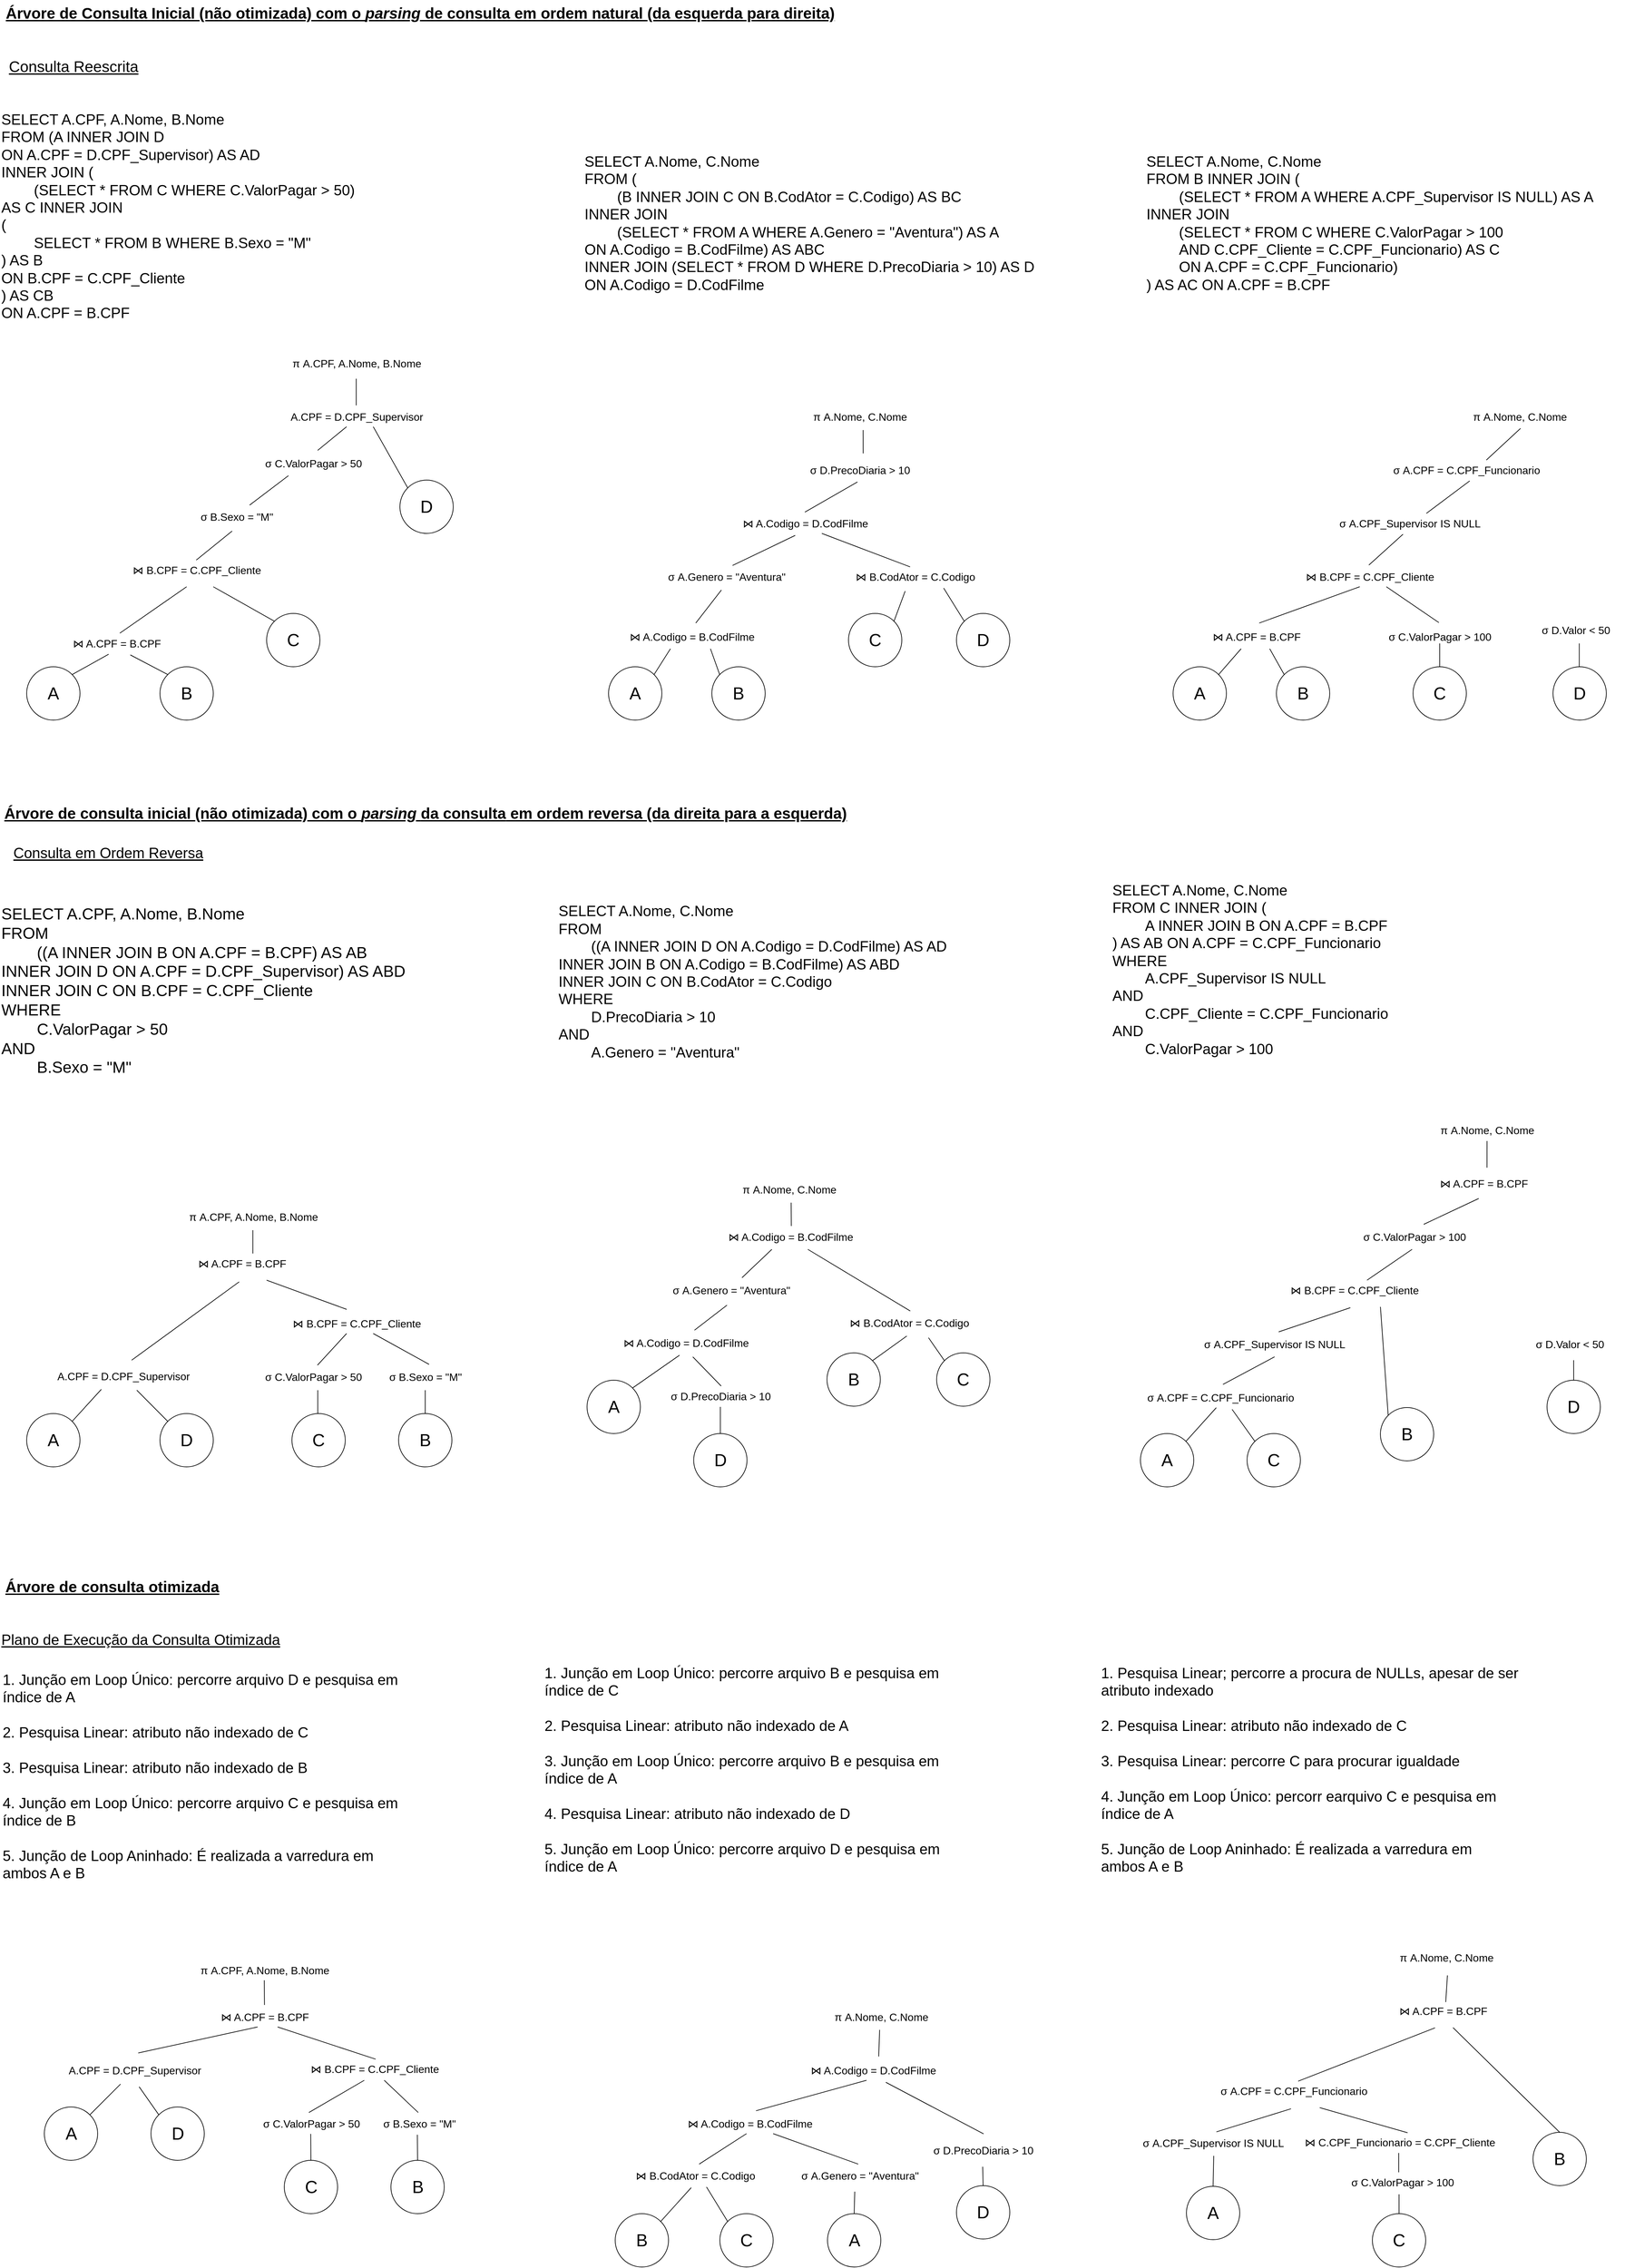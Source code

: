 <mxfile version="24.2.3" type="device">
  <diagram id="C5RBs43oDa-KdzZeNtuy" name="Page-1">
    <mxGraphModel dx="3695" dy="1640" grid="1" gridSize="10" guides="1" tooltips="1" connect="1" arrows="1" fold="1" page="1" pageScale="1" pageWidth="827" pageHeight="1169" math="0" shadow="0">
      <root>
        <mxCell id="WIyWlLk6GJQsqaUBKTNV-0" />
        <mxCell id="WIyWlLk6GJQsqaUBKTNV-1" parent="WIyWlLk6GJQsqaUBKTNV-0" />
        <mxCell id="r4iXXmLtCV7hjsTs2Yz--0" value="Árvore de Consulta Inicial (não otimizada) com o &lt;i style=&quot;font-size: 23px;&quot;&gt;parsing&lt;/i&gt; de consulta em ordem natural (da esquerda para direita)" style="text;html=1;align=center;verticalAlign=middle;resizable=0;points=[];autosize=1;strokeColor=none;fillColor=none;fontSize=23;fontStyle=5" vertex="1" parent="WIyWlLk6GJQsqaUBKTNV-1">
          <mxGeometry x="-760" width="1180" height="40" as="geometry" />
        </mxCell>
        <mxCell id="r4iXXmLtCV7hjsTs2Yz--3" value="SELECT A.CPF, A.Nome, B.Nome&lt;br style=&quot;font-size: 22px;&quot;&gt;FROM (A INNER JOIN D&lt;br style=&quot;font-size: 22px;&quot;&gt;ON A.CPF = D.CPF_Supervisor) AS AD&lt;br style=&quot;font-size: 22px;&quot;&gt;INNER JOIN (&lt;br style=&quot;font-size: 22px;&quot;&gt;&lt;span style=&quot;white-space: pre;&quot;&gt;&#x9;(&lt;/span&gt;SELECT * FROM C WHERE C.ValorPagar &amp;gt; 50)&lt;br style=&quot;font-size: 22px;&quot;&gt;AS C INNER JOIN&lt;br style=&quot;font-size: 22px;&quot;&gt;(&lt;br style=&quot;font-size: 22px;&quot;&gt;&lt;span style=&quot;white-space: pre;&quot;&gt;&#x9;&lt;/span&gt;SELECT * FROM B WHERE B.Sexo = &quot;M&quot;&lt;br style=&quot;font-size: 22px;&quot;&gt;) AS B&lt;br style=&quot;font-size: 22px;&quot;&gt;ON B.CPF = C.CPF_Cliente&lt;br style=&quot;font-size: 22px;&quot;&gt;) AS CB&lt;br style=&quot;font-size: 22px;&quot;&gt;ON A.CPF = B.CPF" style="text;whiteSpace=wrap;html=1;fontSize=22;" vertex="1" parent="WIyWlLk6GJQsqaUBKTNV-1">
          <mxGeometry x="-800" y="160" width="730" height="350" as="geometry" />
        </mxCell>
        <mxCell id="r4iXXmLtCV7hjsTs2Yz--16" value="A" style="ellipse;whiteSpace=wrap;html=1;fontSize=26;" vertex="1" parent="WIyWlLk6GJQsqaUBKTNV-1">
          <mxGeometry x="-760" y="1000" width="80" height="80" as="geometry" />
        </mxCell>
        <mxCell id="r4iXXmLtCV7hjsTs2Yz--17" value="B" style="ellipse;whiteSpace=wrap;html=1;fontSize=26;" vertex="1" parent="WIyWlLk6GJQsqaUBKTNV-1">
          <mxGeometry x="-560" y="1000" width="80" height="80" as="geometry" />
        </mxCell>
        <mxCell id="r4iXXmLtCV7hjsTs2Yz--18" value="C" style="ellipse;whiteSpace=wrap;html=1;fontSize=26;" vertex="1" parent="WIyWlLk6GJQsqaUBKTNV-1">
          <mxGeometry x="-400" y="920" width="80" height="80" as="geometry" />
        </mxCell>
        <mxCell id="r4iXXmLtCV7hjsTs2Yz--35" value="D" style="ellipse;whiteSpace=wrap;html=1;fontSize=26;" vertex="1" parent="WIyWlLk6GJQsqaUBKTNV-1">
          <mxGeometry x="-200" y="720" width="80" height="80" as="geometry" />
        </mxCell>
        <mxCell id="r4iXXmLtCV7hjsTs2Yz--68" value="⋈ A.Codigo = B.CodFilme" style="text;html=1;align=center;verticalAlign=middle;resizable=0;points=[];autosize=1;strokeColor=none;fillColor=none;fontSize=16;" vertex="1" parent="WIyWlLk6GJQsqaUBKTNV-1">
          <mxGeometry x="133" y="940" width="210" height="30" as="geometry" />
        </mxCell>
        <mxCell id="r4iXXmLtCV7hjsTs2Yz--69" style="rounded=0;orthogonalLoop=1;jettySize=auto;html=1;exitX=1;exitY=0;exitDx=0;exitDy=0;entryX=0.347;entryY=1.1;entryDx=0;entryDy=0;entryPerimeter=0;endArrow=none;endFill=0;" edge="1" source="r4iXXmLtCV7hjsTs2Yz--72" target="r4iXXmLtCV7hjsTs2Yz--68" parent="WIyWlLk6GJQsqaUBKTNV-1">
          <mxGeometry relative="1" as="geometry">
            <mxPoint x="501.213" y="588.787" as="sourcePoint" />
          </mxGeometry>
        </mxCell>
        <mxCell id="r4iXXmLtCV7hjsTs2Yz--70" style="rounded=0;orthogonalLoop=1;jettySize=auto;html=1;exitX=0;exitY=0;exitDx=0;exitDy=0;entryX=0.633;entryY=1.1;entryDx=0;entryDy=0;entryPerimeter=0;endArrow=none;endFill=0;" edge="1" source="r4iXXmLtCV7hjsTs2Yz--73" target="r4iXXmLtCV7hjsTs2Yz--68" parent="WIyWlLk6GJQsqaUBKTNV-1">
          <mxGeometry relative="1" as="geometry">
            <mxPoint x="578.787" y="588.787" as="sourcePoint" />
          </mxGeometry>
        </mxCell>
        <mxCell id="r4iXXmLtCV7hjsTs2Yz--71" value="⋈ B.CodAtor = C.Codigo" style="text;html=1;align=center;verticalAlign=middle;resizable=0;points=[];autosize=1;strokeColor=none;fillColor=none;fontSize=16;" vertex="1" parent="WIyWlLk6GJQsqaUBKTNV-1">
          <mxGeometry x="473" y="850" width="200" height="30" as="geometry" />
        </mxCell>
        <mxCell id="r4iXXmLtCV7hjsTs2Yz--72" value="A" style="ellipse;whiteSpace=wrap;html=1;fontSize=26;" vertex="1" parent="WIyWlLk6GJQsqaUBKTNV-1">
          <mxGeometry x="113" y="1000" width="80" height="80" as="geometry" />
        </mxCell>
        <mxCell id="r4iXXmLtCV7hjsTs2Yz--73" value="B" style="ellipse;whiteSpace=wrap;html=1;fontSize=26;" vertex="1" parent="WIyWlLk6GJQsqaUBKTNV-1">
          <mxGeometry x="268" y="1000" width="80" height="80" as="geometry" />
        </mxCell>
        <mxCell id="r4iXXmLtCV7hjsTs2Yz--74" value="D" style="ellipse;whiteSpace=wrap;html=1;fontSize=26;" vertex="1" parent="WIyWlLk6GJQsqaUBKTNV-1">
          <mxGeometry x="635" y="920" width="80" height="80" as="geometry" />
        </mxCell>
        <mxCell id="r4iXXmLtCV7hjsTs2Yz--76" value="" style="endArrow=none;html=1;rounded=0;entryX=0.714;entryY=1.067;entryDx=0;entryDy=0;entryPerimeter=0;exitX=0;exitY=0;exitDx=0;exitDy=0;" edge="1" source="r4iXXmLtCV7hjsTs2Yz--74" target="r4iXXmLtCV7hjsTs2Yz--71" parent="WIyWlLk6GJQsqaUBKTNV-1">
          <mxGeometry width="50" height="50" relative="1" as="geometry">
            <mxPoint x="515" y="940" as="sourcePoint" />
            <mxPoint x="565" y="890" as="targetPoint" />
          </mxGeometry>
        </mxCell>
        <mxCell id="r4iXXmLtCV7hjsTs2Yz--93" value="⋈ A.CPF = B.CPF" style="text;html=1;align=center;verticalAlign=middle;resizable=0;points=[];autosize=1;strokeColor=none;fillColor=none;fontSize=16;" vertex="1" parent="WIyWlLk6GJQsqaUBKTNV-1">
          <mxGeometry x="-700" y="950" width="150" height="30" as="geometry" />
        </mxCell>
        <mxCell id="r4iXXmLtCV7hjsTs2Yz--95" value="" style="endArrow=none;html=1;rounded=0;exitX=1;exitY=0;exitDx=0;exitDy=0;entryX=0.42;entryY=1.04;entryDx=0;entryDy=0;entryPerimeter=0;fontSize=26;" edge="1" parent="WIyWlLk6GJQsqaUBKTNV-1" source="r4iXXmLtCV7hjsTs2Yz--16" target="r4iXXmLtCV7hjsTs2Yz--93">
          <mxGeometry width="50" height="50" relative="1" as="geometry">
            <mxPoint x="-230" y="790" as="sourcePoint" />
            <mxPoint x="-180" y="740" as="targetPoint" />
          </mxGeometry>
        </mxCell>
        <mxCell id="r4iXXmLtCV7hjsTs2Yz--96" value="" style="endArrow=none;html=1;rounded=0;exitX=0;exitY=0;exitDx=0;exitDy=0;entryX=0.637;entryY=1.075;entryDx=0;entryDy=0;entryPerimeter=0;fontSize=26;" edge="1" parent="WIyWlLk6GJQsqaUBKTNV-1" source="r4iXXmLtCV7hjsTs2Yz--17" target="r4iXXmLtCV7hjsTs2Yz--93">
          <mxGeometry width="50" height="50" relative="1" as="geometry">
            <mxPoint x="-682" y="1022" as="sourcePoint" />
            <mxPoint x="-627" y="991" as="targetPoint" />
          </mxGeometry>
        </mxCell>
        <mxCell id="r4iXXmLtCV7hjsTs2Yz--97" value="" style="endArrow=none;html=1;rounded=0;exitX=0.532;exitY=-0.012;exitDx=0;exitDy=0;exitPerimeter=0;" edge="1" parent="WIyWlLk6GJQsqaUBKTNV-1" source="r4iXXmLtCV7hjsTs2Yz--93">
          <mxGeometry width="50" height="50" relative="1" as="geometry">
            <mxPoint x="-682" y="1022" as="sourcePoint" />
            <mxPoint x="-520" y="880" as="targetPoint" />
          </mxGeometry>
        </mxCell>
        <mxCell id="r4iXXmLtCV7hjsTs2Yz--99" value="" style="endArrow=none;html=1;rounded=0;exitX=0;exitY=0;exitDx=0;exitDy=0;" edge="1" parent="WIyWlLk6GJQsqaUBKTNV-1" source="r4iXXmLtCV7hjsTs2Yz--18">
          <mxGeometry width="50" height="50" relative="1" as="geometry">
            <mxPoint x="-610" y="960" as="sourcePoint" />
            <mxPoint x="-480" y="880" as="targetPoint" />
          </mxGeometry>
        </mxCell>
        <mxCell id="r4iXXmLtCV7hjsTs2Yz--100" value="⋈ B.CPF = C.CPF_Cliente" style="text;html=1;align=center;verticalAlign=middle;resizable=0;points=[];autosize=1;strokeColor=none;fillColor=none;fontSize=16;" vertex="1" parent="WIyWlLk6GJQsqaUBKTNV-1">
          <mxGeometry x="-610" y="840" width="210" height="30" as="geometry" />
        </mxCell>
        <mxCell id="r4iXXmLtCV7hjsTs2Yz--101" value="&lt;span lang=&quot;en&quot; class=&quot;BxUVEf ILfuVd&quot;&gt;&lt;span class=&quot;hgKElc&quot;&gt;σ B.Sexo = &quot;M&quot;&lt;b&gt;&lt;br&gt;&lt;/b&gt;&lt;/span&gt;&lt;/span&gt;" style="text;html=1;align=center;verticalAlign=middle;resizable=0;points=[];autosize=1;strokeColor=none;fillColor=none;fontSize=16;" vertex="1" parent="WIyWlLk6GJQsqaUBKTNV-1">
          <mxGeometry x="-510" y="760" width="130" height="30" as="geometry" />
        </mxCell>
        <mxCell id="r4iXXmLtCV7hjsTs2Yz--102" value="" style="endArrow=none;html=1;rounded=0;entryX=0.448;entryY=1.218;entryDx=0;entryDy=0;entryPerimeter=0;" edge="1" parent="WIyWlLk6GJQsqaUBKTNV-1" target="r4iXXmLtCV7hjsTs2Yz--101">
          <mxGeometry width="50" height="50" relative="1" as="geometry">
            <mxPoint x="-505.53" y="840" as="sourcePoint" />
            <mxPoint x="-505.53" y="800" as="targetPoint" />
          </mxGeometry>
        </mxCell>
        <mxCell id="r4iXXmLtCV7hjsTs2Yz--103" value="&lt;span lang=&quot;en&quot; class=&quot;BxUVEf ILfuVd&quot;&gt;&lt;span class=&quot;hgKElc&quot;&gt;σ C.ValorPagar &amp;gt; 50&lt;b&gt;&lt;br&gt;&lt;/b&gt;&lt;/span&gt;&lt;/span&gt;" style="text;html=1;align=center;verticalAlign=middle;resizable=0;points=[];autosize=1;strokeColor=none;fillColor=none;fontSize=16;" vertex="1" parent="WIyWlLk6GJQsqaUBKTNV-1">
          <mxGeometry x="-415" y="680" width="170" height="30" as="geometry" />
        </mxCell>
        <mxCell id="r4iXXmLtCV7hjsTs2Yz--104" value="" style="endArrow=none;html=1;rounded=0;entryX=0.281;entryY=1.112;entryDx=0;entryDy=0;entryPerimeter=0;exitX=0.65;exitY=-0.081;exitDx=0;exitDy=0;exitPerimeter=0;" edge="1" parent="WIyWlLk6GJQsqaUBKTNV-1" source="r4iXXmLtCV7hjsTs2Yz--101" target="r4iXXmLtCV7hjsTs2Yz--103">
          <mxGeometry width="50" height="50" relative="1" as="geometry">
            <mxPoint x="-505.53" y="780" as="sourcePoint" />
            <mxPoint x="-505.53" y="740" as="targetPoint" />
          </mxGeometry>
        </mxCell>
        <mxCell id="r4iXXmLtCV7hjsTs2Yz--105" value="" style="endArrow=none;html=1;rounded=0;exitX=0;exitY=0;exitDx=0;exitDy=0;" edge="1" parent="WIyWlLk6GJQsqaUBKTNV-1" source="r4iXXmLtCV7hjsTs2Yz--35">
          <mxGeometry width="50" height="50" relative="1" as="geometry">
            <mxPoint x="-415" y="768" as="sourcePoint" />
            <mxPoint x="-240" y="640" as="targetPoint" />
          </mxGeometry>
        </mxCell>
        <mxCell id="r4iXXmLtCV7hjsTs2Yz--106" value="" style="endArrow=none;html=1;rounded=0;exitX=0.539;exitY=-0.151;exitDx=0;exitDy=0;exitPerimeter=0;" edge="1" parent="WIyWlLk6GJQsqaUBKTNV-1" source="r4iXXmLtCV7hjsTs2Yz--103">
          <mxGeometry width="50" height="50" relative="1" as="geometry">
            <mxPoint x="-415" y="768" as="sourcePoint" />
            <mxPoint x="-280" y="640" as="targetPoint" />
          </mxGeometry>
        </mxCell>
        <mxCell id="r4iXXmLtCV7hjsTs2Yz--107" value="A.CPF = D.CPF_Supervisor" style="text;html=1;align=center;verticalAlign=middle;resizable=0;points=[];autosize=1;strokeColor=none;fillColor=none;fontSize=16;" vertex="1" parent="WIyWlLk6GJQsqaUBKTNV-1">
          <mxGeometry x="-375" y="610" width="220" height="30" as="geometry" />
        </mxCell>
        <mxCell id="r4iXXmLtCV7hjsTs2Yz--111" value="" style="endArrow=none;html=1;rounded=0;" edge="1" parent="WIyWlLk6GJQsqaUBKTNV-1">
          <mxGeometry width="50" height="50" relative="1" as="geometry">
            <mxPoint x="-265.53" y="608" as="sourcePoint" />
            <mxPoint x="-265.53" y="568" as="targetPoint" />
          </mxGeometry>
        </mxCell>
        <mxCell id="r4iXXmLtCV7hjsTs2Yz--113" value="π A.CPF, A.Nome, B.Nome" style="text;html=1;align=center;verticalAlign=middle;resizable=0;points=[];autosize=1;strokeColor=none;fillColor=none;fontSize=16;" vertex="1" parent="WIyWlLk6GJQsqaUBKTNV-1">
          <mxGeometry x="-375" y="530" width="220" height="30" as="geometry" />
        </mxCell>
        <mxCell id="r4iXXmLtCV7hjsTs2Yz--114" value="C" style="ellipse;whiteSpace=wrap;html=1;fontSize=26;" vertex="1" parent="WIyWlLk6GJQsqaUBKTNV-1">
          <mxGeometry x="473" y="920" width="80" height="80" as="geometry" />
        </mxCell>
        <mxCell id="r4iXXmLtCV7hjsTs2Yz--115" value="&lt;span lang=&quot;en&quot; class=&quot;BxUVEf ILfuVd&quot;&gt;&lt;span class=&quot;hgKElc&quot;&gt;σ A.Genero = &quot;Aventura&quot;&lt;b&gt;&lt;br&gt;&lt;/b&gt;&lt;/span&gt;&lt;/span&gt;" style="text;html=1;align=center;verticalAlign=middle;resizable=0;points=[];autosize=1;strokeColor=none;fillColor=none;fontSize=16;" vertex="1" parent="WIyWlLk6GJQsqaUBKTNV-1">
          <mxGeometry x="189.5" y="850" width="200" height="30" as="geometry" />
        </mxCell>
        <mxCell id="r4iXXmLtCV7hjsTs2Yz--116" style="rounded=0;orthogonalLoop=1;jettySize=auto;html=1;exitX=0.528;exitY=-0.186;exitDx=0;exitDy=0;entryX=0.464;entryY=1.165;entryDx=0;entryDy=0;entryPerimeter=0;endArrow=none;endFill=0;exitPerimeter=0;" edge="1" parent="WIyWlLk6GJQsqaUBKTNV-1" source="r4iXXmLtCV7hjsTs2Yz--68" target="r4iXXmLtCV7hjsTs2Yz--115">
          <mxGeometry relative="1" as="geometry">
            <mxPoint x="290" y="1022" as="sourcePoint" />
            <mxPoint x="273" y="983" as="targetPoint" />
          </mxGeometry>
        </mxCell>
        <mxCell id="r4iXXmLtCV7hjsTs2Yz--117" value="⋈ A.Codigo = D.CodFilme" style="text;html=1;align=center;verticalAlign=middle;resizable=0;points=[];autosize=1;strokeColor=none;fillColor=none;fontSize=16;" vertex="1" parent="WIyWlLk6GJQsqaUBKTNV-1">
          <mxGeometry x="303" y="770" width="210" height="30" as="geometry" />
        </mxCell>
        <mxCell id="r4iXXmLtCV7hjsTs2Yz--119" value="" style="endArrow=none;html=1;rounded=0;entryX=0.425;entryY=1.218;entryDx=0;entryDy=0;entryPerimeter=0;exitX=1;exitY=0;exitDx=0;exitDy=0;" edge="1" parent="WIyWlLk6GJQsqaUBKTNV-1" source="r4iXXmLtCV7hjsTs2Yz--114" target="r4iXXmLtCV7hjsTs2Yz--71">
          <mxGeometry width="50" height="50" relative="1" as="geometry">
            <mxPoint x="657" y="942" as="sourcePoint" />
            <mxPoint x="626" y="892" as="targetPoint" />
          </mxGeometry>
        </mxCell>
        <mxCell id="r4iXXmLtCV7hjsTs2Yz--120" style="rounded=0;orthogonalLoop=1;jettySize=auto;html=1;exitX=0.462;exitY=0.007;exitDx=0;exitDy=0;endArrow=none;endFill=0;exitPerimeter=0;" edge="1" parent="WIyWlLk6GJQsqaUBKTNV-1" source="r4iXXmLtCV7hjsTs2Yz--71">
          <mxGeometry relative="1" as="geometry">
            <mxPoint x="253" y="944" as="sourcePoint" />
            <mxPoint x="433" y="800" as="targetPoint" />
          </mxGeometry>
        </mxCell>
        <mxCell id="r4iXXmLtCV7hjsTs2Yz--121" style="rounded=0;orthogonalLoop=1;jettySize=auto;html=1;exitX=0.548;exitY=-0.063;exitDx=0;exitDy=0;endArrow=none;endFill=0;exitPerimeter=0;" edge="1" parent="WIyWlLk6GJQsqaUBKTNV-1" source="r4iXXmLtCV7hjsTs2Yz--115">
          <mxGeometry relative="1" as="geometry">
            <mxPoint x="575" y="860" as="sourcePoint" />
            <mxPoint x="393" y="803" as="targetPoint" />
          </mxGeometry>
        </mxCell>
        <mxCell id="r4iXXmLtCV7hjsTs2Yz--122" value="&lt;span lang=&quot;en&quot; class=&quot;BxUVEf ILfuVd&quot;&gt;&lt;span class=&quot;hgKElc&quot;&gt;σ D.PrecoDiaria &amp;gt; 10&lt;b&gt;&lt;br&gt;&lt;/b&gt;&lt;/span&gt;&lt;/span&gt;" style="text;html=1;align=center;verticalAlign=middle;resizable=0;points=[];autosize=1;strokeColor=none;fillColor=none;fontSize=16;" vertex="1" parent="WIyWlLk6GJQsqaUBKTNV-1">
          <mxGeometry x="404.5" y="690" width="170" height="30" as="geometry" />
        </mxCell>
        <mxCell id="r4iXXmLtCV7hjsTs2Yz--123" value="π A.Nome, C.Nome" style="text;html=1;align=center;verticalAlign=middle;resizable=0;points=[];autosize=1;strokeColor=none;fillColor=none;fontSize=16;" vertex="1" parent="WIyWlLk6GJQsqaUBKTNV-1">
          <mxGeometry x="409.5" y="610" width="160" height="30" as="geometry" />
        </mxCell>
        <mxCell id="r4iXXmLtCV7hjsTs2Yz--124" style="rounded=0;orthogonalLoop=1;jettySize=auto;html=1;exitX=0.498;exitY=-0.063;exitDx=0;exitDy=0;endArrow=none;endFill=0;exitPerimeter=0;entryX=0.482;entryY=1.095;entryDx=0;entryDy=0;entryPerimeter=0;" edge="1" parent="WIyWlLk6GJQsqaUBKTNV-1" source="r4iXXmLtCV7hjsTs2Yz--117" target="r4iXXmLtCV7hjsTs2Yz--122">
          <mxGeometry relative="1" as="geometry">
            <mxPoint x="575" y="860" as="sourcePoint" />
            <mxPoint x="443" y="810" as="targetPoint" />
          </mxGeometry>
        </mxCell>
        <mxCell id="r4iXXmLtCV7hjsTs2Yz--125" style="rounded=0;orthogonalLoop=1;jettySize=auto;html=1;endArrow=none;endFill=0;entryX=0.534;entryY=1.165;entryDx=0;entryDy=0;entryPerimeter=0;" edge="1" parent="WIyWlLk6GJQsqaUBKTNV-1" target="r4iXXmLtCV7hjsTs2Yz--123">
          <mxGeometry relative="1" as="geometry">
            <mxPoint x="495" y="680" as="sourcePoint" />
            <mxPoint x="496" y="733" as="targetPoint" />
          </mxGeometry>
        </mxCell>
        <mxCell id="r4iXXmLtCV7hjsTs2Yz--127" value="⋈ A.CPF = B.CPF" style="text;html=1;align=center;verticalAlign=middle;resizable=0;points=[];autosize=1;strokeColor=none;fillColor=none;fontSize=16;" vertex="1" parent="WIyWlLk6GJQsqaUBKTNV-1">
          <mxGeometry x="1010" y="940" width="150" height="30" as="geometry" />
        </mxCell>
        <mxCell id="r4iXXmLtCV7hjsTs2Yz--128" style="rounded=0;orthogonalLoop=1;jettySize=auto;html=1;exitX=1;exitY=0;exitDx=0;exitDy=0;entryX=0.347;entryY=1.1;entryDx=0;entryDy=0;entryPerimeter=0;endArrow=none;endFill=0;" edge="1" source="r4iXXmLtCV7hjsTs2Yz--131" target="r4iXXmLtCV7hjsTs2Yz--127" parent="WIyWlLk6GJQsqaUBKTNV-1">
          <mxGeometry relative="1" as="geometry">
            <mxPoint x="1348.213" y="588.787" as="sourcePoint" />
          </mxGeometry>
        </mxCell>
        <mxCell id="r4iXXmLtCV7hjsTs2Yz--129" style="rounded=0;orthogonalLoop=1;jettySize=auto;html=1;exitX=0;exitY=0;exitDx=0;exitDy=0;entryX=0.633;entryY=1.1;entryDx=0;entryDy=0;entryPerimeter=0;endArrow=none;endFill=0;" edge="1" source="r4iXXmLtCV7hjsTs2Yz--132" target="r4iXXmLtCV7hjsTs2Yz--127" parent="WIyWlLk6GJQsqaUBKTNV-1">
          <mxGeometry relative="1" as="geometry">
            <mxPoint x="1425.787" y="588.787" as="sourcePoint" />
          </mxGeometry>
        </mxCell>
        <mxCell id="r4iXXmLtCV7hjsTs2Yz--130" value="&lt;span lang=&quot;en&quot; class=&quot;BxUVEf ILfuVd&quot;&gt;&lt;span class=&quot;hgKElc&quot;&gt;σ C.ValorPagar &amp;gt; 100&lt;b&gt;&lt;br&gt;&lt;/b&gt;&lt;/span&gt;&lt;/span&gt;" style="text;html=1;align=center;verticalAlign=middle;resizable=0;points=[];autosize=1;strokeColor=none;fillColor=none;fontSize=16;" vertex="1" parent="WIyWlLk6GJQsqaUBKTNV-1">
          <mxGeometry x="1270" y="940" width="180" height="30" as="geometry" />
        </mxCell>
        <mxCell id="r4iXXmLtCV7hjsTs2Yz--131" value="A" style="ellipse;whiteSpace=wrap;html=1;fontSize=26;" vertex="1" parent="WIyWlLk6GJQsqaUBKTNV-1">
          <mxGeometry x="960" y="1000" width="80" height="80" as="geometry" />
        </mxCell>
        <mxCell id="r4iXXmLtCV7hjsTs2Yz--132" value="B" style="ellipse;whiteSpace=wrap;html=1;fontSize=26;" vertex="1" parent="WIyWlLk6GJQsqaUBKTNV-1">
          <mxGeometry x="1115" y="1000" width="80" height="80" as="geometry" />
        </mxCell>
        <mxCell id="r4iXXmLtCV7hjsTs2Yz--133" value="D" style="ellipse;whiteSpace=wrap;html=1;fontSize=26;" vertex="1" parent="WIyWlLk6GJQsqaUBKTNV-1">
          <mxGeometry x="1530" y="1000" width="80" height="80" as="geometry" />
        </mxCell>
        <mxCell id="r4iXXmLtCV7hjsTs2Yz--135" value="C" style="ellipse;whiteSpace=wrap;html=1;fontSize=26;" vertex="1" parent="WIyWlLk6GJQsqaUBKTNV-1">
          <mxGeometry x="1320" y="1000" width="80" height="80" as="geometry" />
        </mxCell>
        <mxCell id="r4iXXmLtCV7hjsTs2Yz--137" style="rounded=0;orthogonalLoop=1;jettySize=auto;html=1;exitX=0.528;exitY=-0.186;exitDx=0;exitDy=0;endArrow=none;endFill=0;exitPerimeter=0;" edge="1" source="r4iXXmLtCV7hjsTs2Yz--127" parent="WIyWlLk6GJQsqaUBKTNV-1">
          <mxGeometry relative="1" as="geometry">
            <mxPoint x="1137" y="1022" as="sourcePoint" />
            <mxPoint x="1240" y="880" as="targetPoint" />
          </mxGeometry>
        </mxCell>
        <mxCell id="r4iXXmLtCV7hjsTs2Yz--143" value="π A.Nome, C.Nome" style="text;html=1;align=center;verticalAlign=middle;resizable=0;points=[];autosize=1;strokeColor=none;fillColor=none;fontSize=16;" vertex="1" parent="WIyWlLk6GJQsqaUBKTNV-1">
          <mxGeometry x="1400" y="610" width="160" height="30" as="geometry" />
        </mxCell>
        <mxCell id="r4iXXmLtCV7hjsTs2Yz--150" style="rounded=0;orthogonalLoop=1;jettySize=auto;html=1;endArrow=none;endFill=0;entryX=0.534;entryY=1.165;entryDx=0;entryDy=0;entryPerimeter=0;" edge="1" parent="WIyWlLk6GJQsqaUBKTNV-1">
          <mxGeometry relative="1" as="geometry">
            <mxPoint x="1360" y="1000" as="sourcePoint" />
            <mxPoint x="1360" y="965" as="targetPoint" />
          </mxGeometry>
        </mxCell>
        <mxCell id="r4iXXmLtCV7hjsTs2Yz--151" style="rounded=0;orthogonalLoop=1;jettySize=auto;html=1;exitX=0.493;exitY=-0.208;exitDx=0;exitDy=0;endArrow=none;endFill=0;exitPerimeter=0;" edge="1" parent="WIyWlLk6GJQsqaUBKTNV-1" source="r4iXXmLtCV7hjsTs2Yz--130">
          <mxGeometry relative="1" as="geometry">
            <mxPoint x="1099" y="944" as="sourcePoint" />
            <mxPoint x="1280" y="880" as="targetPoint" />
          </mxGeometry>
        </mxCell>
        <mxCell id="r4iXXmLtCV7hjsTs2Yz--152" value="⋈ B.CPF = C.CPF_Cliente" style="text;html=1;align=center;verticalAlign=middle;resizable=0;points=[];autosize=1;strokeColor=none;fillColor=none;fontSize=16;" vertex="1" parent="WIyWlLk6GJQsqaUBKTNV-1">
          <mxGeometry x="1150" y="850" width="210" height="30" as="geometry" />
        </mxCell>
        <mxCell id="r4iXXmLtCV7hjsTs2Yz--155" value="&lt;span lang=&quot;en&quot; class=&quot;BxUVEf ILfuVd&quot;&gt;&lt;span class=&quot;hgKElc&quot;&gt;σ &lt;/span&gt;&lt;/span&gt;A.CPF_Supervisor IS NULL" style="text;html=1;align=center;verticalAlign=middle;resizable=0;points=[];autosize=1;strokeColor=none;fillColor=none;fontSize=16;" vertex="1" parent="WIyWlLk6GJQsqaUBKTNV-1">
          <mxGeometry x="1195" y="770" width="240" height="30" as="geometry" />
        </mxCell>
        <mxCell id="r4iXXmLtCV7hjsTs2Yz--156" value="&lt;span lang=&quot;en&quot; class=&quot;BxUVEf ILfuVd&quot;&gt;&lt;span class=&quot;hgKElc&quot;&gt;σ &lt;/span&gt;&lt;/span&gt;A.CPF = C.CPF_Funcionario" style="text;html=1;align=center;verticalAlign=middle;resizable=0;points=[];autosize=1;strokeColor=none;fillColor=none;fontSize=16;" vertex="1" parent="WIyWlLk6GJQsqaUBKTNV-1">
          <mxGeometry x="1280" y="690" width="240" height="30" as="geometry" />
        </mxCell>
        <mxCell id="r4iXXmLtCV7hjsTs2Yz--157" style="rounded=0;orthogonalLoop=1;jettySize=auto;html=1;endArrow=none;endFill=0;exitX=0.494;exitY=-0.083;exitDx=0;exitDy=0;exitPerimeter=0;entryX=0.458;entryY=1.042;entryDx=0;entryDy=0;entryPerimeter=0;" edge="1" parent="WIyWlLk6GJQsqaUBKTNV-1" source="r4iXXmLtCV7hjsTs2Yz--152" target="r4iXXmLtCV7hjsTs2Yz--155">
          <mxGeometry relative="1" as="geometry">
            <mxPoint x="1256.5" y="840" as="sourcePoint" />
            <mxPoint x="1257" y="810" as="targetPoint" />
          </mxGeometry>
        </mxCell>
        <mxCell id="r4iXXmLtCV7hjsTs2Yz--158" style="rounded=0;orthogonalLoop=1;jettySize=auto;html=1;endArrow=none;endFill=0;entryX=0.521;entryY=1.042;entryDx=0;entryDy=0;entryPerimeter=0;exitX=0.604;exitY=0;exitDx=0;exitDy=0;exitPerimeter=0;" edge="1" parent="WIyWlLk6GJQsqaUBKTNV-1" source="r4iXXmLtCV7hjsTs2Yz--155" target="r4iXXmLtCV7hjsTs2Yz--156">
          <mxGeometry relative="1" as="geometry">
            <mxPoint x="1254.37" y="760" as="sourcePoint" />
            <mxPoint x="1254.37" y="725" as="targetPoint" />
          </mxGeometry>
        </mxCell>
        <mxCell id="r4iXXmLtCV7hjsTs2Yz--159" style="rounded=0;orthogonalLoop=1;jettySize=auto;html=1;endArrow=none;endFill=0;entryX=0.508;entryY=1.083;entryDx=0;entryDy=0;entryPerimeter=0;" edge="1" parent="WIyWlLk6GJQsqaUBKTNV-1" target="r4iXXmLtCV7hjsTs2Yz--143">
          <mxGeometry relative="1" as="geometry">
            <mxPoint x="1430" y="690" as="sourcePoint" />
            <mxPoint x="1415" y="731" as="targetPoint" />
          </mxGeometry>
        </mxCell>
        <mxCell id="r4iXXmLtCV7hjsTs2Yz--160" style="rounded=0;orthogonalLoop=1;jettySize=auto;html=1;endArrow=none;endFill=0;entryX=0.534;entryY=1.165;entryDx=0;entryDy=0;entryPerimeter=0;" edge="1" parent="WIyWlLk6GJQsqaUBKTNV-1">
          <mxGeometry relative="1" as="geometry">
            <mxPoint x="1569.38" y="1000" as="sourcePoint" />
            <mxPoint x="1569.38" y="965" as="targetPoint" />
          </mxGeometry>
        </mxCell>
        <mxCell id="r4iXXmLtCV7hjsTs2Yz--161" value="&lt;span lang=&quot;en&quot; class=&quot;BxUVEf ILfuVd&quot;&gt;&lt;span class=&quot;hgKElc&quot;&gt;σ D.Valor &amp;lt; 50&lt;b&gt;&lt;br&gt;&lt;/b&gt;&lt;/span&gt;&lt;/span&gt;" style="text;html=1;align=center;verticalAlign=middle;resizable=0;points=[];autosize=1;strokeColor=none;fillColor=none;fontSize=16;" vertex="1" parent="WIyWlLk6GJQsqaUBKTNV-1">
          <mxGeometry x="1499" y="930" width="130" height="30" as="geometry" />
        </mxCell>
        <mxCell id="r4iXXmLtCV7hjsTs2Yz--162" value="&lt;span style=&quot;font-family: inherit; font-size: 23px;&quot;&gt;Árvore de consulta inicial (não otimizada) com o &lt;em style=&quot;font-size: 23px;&quot;&gt;parsing &lt;/em&gt;da consulta&lt;/span&gt;&lt;span style=&quot;font-family: inherit; font-size: 23px;&quot;&gt; em ordem reversa (da direita para a esquerda)&lt;/span&gt;" style="text;html=1;align=center;verticalAlign=middle;resizable=0;points=[];autosize=1;strokeColor=none;fillColor=none;fontSize=23;fontStyle=5" vertex="1" parent="WIyWlLk6GJQsqaUBKTNV-1">
          <mxGeometry x="-762" y="1200" width="1200" height="40" as="geometry" />
        </mxCell>
        <mxCell id="r4iXXmLtCV7hjsTs2Yz--163" value="SELECT A.CPF, A.Nome, B.Nome&lt;br&gt;&lt;div&gt;FROM&lt;/div&gt;&lt;div&gt;&lt;span style=&quot;white-space: pre;&quot;&gt;&#x9;&lt;/span&gt;((A INNER JOIN B ON A.CPF = B.CPF) AS AB&lt;/div&gt;INNER JOIN D ON A.CPF = D.CPF_Supervisor) AS ABD&lt;br&gt;INNER JOIN C ON B.CPF = C.CPF_Cliente&lt;br&gt;&lt;div&gt;WHERE&lt;/div&gt;&lt;div&gt;&lt;span style=&quot;white-space: pre;&quot;&gt;&#x9;&lt;/span&gt;C.ValorPagar &amp;gt; 50&lt;/div&gt;&lt;div&gt;AND&lt;/div&gt;&lt;div&gt;&lt;span style=&quot;white-space: pre;&quot;&gt;&#x9;&lt;/span&gt;B.Sexo = &quot;M&quot;&lt;/div&gt;&lt;div&gt;&lt;br&gt;&lt;/div&gt;" style="text;whiteSpace=wrap;html=1;fontSize=24;" vertex="1" parent="WIyWlLk6GJQsqaUBKTNV-1">
          <mxGeometry x="-800" y="1350" width="707" height="280" as="geometry" />
        </mxCell>
        <mxCell id="r4iXXmLtCV7hjsTs2Yz--168" value="&lt;br&gt;SELECT A.Nome, C.Nome&lt;br&gt;&lt;div&gt;FROM&lt;/div&gt;&lt;div&gt;&lt;span style=&quot;white-space: pre;&quot;&gt;&#x9;&lt;/span&gt;((A INNER JOIN D ON A.Codigo = D.CodFilme) AS AD&lt;/div&gt;INNER JOIN B ON A.Codigo = B.CodFilme) AS ABD&lt;br&gt;INNER JOIN C ON B.CodAtor = C.Codigo&lt;br&gt;&lt;div&gt;WHERE&lt;/div&gt;&lt;div&gt;&lt;span style=&quot;white-space: pre;&quot;&gt;&#x9;&lt;/span&gt;D.PrecoDiaria &amp;gt; 10&lt;/div&gt;&lt;div&gt;AND&lt;/div&gt;&lt;div&gt;&lt;span style=&quot;white-space: pre;&quot;&gt;&#x9;&lt;/span&gt;A.Genero = &quot;Aventura&quot;&lt;/div&gt;&lt;div&gt;&lt;br&gt;&lt;/div&gt;" style="text;whiteSpace=wrap;html=1;fontSize=22;" vertex="1" parent="WIyWlLk6GJQsqaUBKTNV-1">
          <mxGeometry x="36.25" y="1321" width="693.5" height="279" as="geometry" />
        </mxCell>
        <mxCell id="r4iXXmLtCV7hjsTs2Yz--169" value="⋈ A.Codigo = B.CodFilme" style="text;html=1;align=center;verticalAlign=middle;resizable=0;points=[];autosize=1;strokeColor=none;fillColor=none;fontSize=16;" vertex="1" parent="WIyWlLk6GJQsqaUBKTNV-1">
          <mxGeometry x="280.75" y="1840" width="210" height="30" as="geometry" />
        </mxCell>
        <mxCell id="r4iXXmLtCV7hjsTs2Yz--172" value="⋈ B.CodAtor = C.Codigo" style="text;html=1;align=center;verticalAlign=middle;resizable=0;points=[];autosize=1;strokeColor=none;fillColor=none;fontSize=16;" vertex="1" parent="WIyWlLk6GJQsqaUBKTNV-1">
          <mxGeometry x="464.25" y="1969" width="200" height="30" as="geometry" />
        </mxCell>
        <mxCell id="r4iXXmLtCV7hjsTs2Yz--173" value="A" style="ellipse;whiteSpace=wrap;html=1;fontSize=26;" vertex="1" parent="WIyWlLk6GJQsqaUBKTNV-1">
          <mxGeometry x="80.75" y="2070" width="80" height="80" as="geometry" />
        </mxCell>
        <mxCell id="r4iXXmLtCV7hjsTs2Yz--175" value="D" style="ellipse;whiteSpace=wrap;html=1;fontSize=26;" vertex="1" parent="WIyWlLk6GJQsqaUBKTNV-1">
          <mxGeometry x="240.75" y="2150" width="80" height="80" as="geometry" />
        </mxCell>
        <mxCell id="r4iXXmLtCV7hjsTs2Yz--192" value="C" style="ellipse;whiteSpace=wrap;html=1;fontSize=26;" vertex="1" parent="WIyWlLk6GJQsqaUBKTNV-1">
          <mxGeometry x="605.25" y="2029" width="80" height="80" as="geometry" />
        </mxCell>
        <mxCell id="r4iXXmLtCV7hjsTs2Yz--193" value="&lt;span lang=&quot;en&quot; class=&quot;BxUVEf ILfuVd&quot;&gt;&lt;span class=&quot;hgKElc&quot;&gt;σ A.Genero = &quot;Aventura&quot;&lt;b&gt;&lt;br&gt;&lt;/b&gt;&lt;/span&gt;&lt;/span&gt;" style="text;html=1;align=center;verticalAlign=middle;resizable=0;points=[];autosize=1;strokeColor=none;fillColor=none;fontSize=16;" vertex="1" parent="WIyWlLk6GJQsqaUBKTNV-1">
          <mxGeometry x="197.25" y="1920" width="200" height="30" as="geometry" />
        </mxCell>
        <mxCell id="r4iXXmLtCV7hjsTs2Yz--199" value="&lt;span lang=&quot;en&quot; class=&quot;BxUVEf ILfuVd&quot;&gt;&lt;span class=&quot;hgKElc&quot;&gt;σ D.PrecoDiaria &amp;gt; 10&lt;b&gt;&lt;br&gt;&lt;/b&gt;&lt;/span&gt;&lt;/span&gt;" style="text;html=1;align=center;verticalAlign=middle;resizable=0;points=[];autosize=1;strokeColor=none;fillColor=none;fontSize=16;" vertex="1" parent="WIyWlLk6GJQsqaUBKTNV-1">
          <mxGeometry x="195.75" y="2079" width="170" height="30" as="geometry" />
        </mxCell>
        <mxCell id="r4iXXmLtCV7hjsTs2Yz--200" value="π A.Nome, C.Nome" style="text;html=1;align=center;verticalAlign=middle;resizable=0;points=[];autosize=1;strokeColor=none;fillColor=none;fontSize=16;" vertex="1" parent="WIyWlLk6GJQsqaUBKTNV-1">
          <mxGeometry x="303.75" y="1769" width="160" height="30" as="geometry" />
        </mxCell>
        <mxCell id="r4iXXmLtCV7hjsTs2Yz--204" value="⋈ A.CPF = B.CPF" style="text;html=1;align=center;verticalAlign=middle;resizable=0;points=[];autosize=1;strokeColor=none;fillColor=none;fontSize=16;" vertex="1" parent="WIyWlLk6GJQsqaUBKTNV-1">
          <mxGeometry x="1351" y="1760" width="150" height="30" as="geometry" />
        </mxCell>
        <mxCell id="r4iXXmLtCV7hjsTs2Yz--208" value="A" style="ellipse;whiteSpace=wrap;html=1;fontSize=26;" vertex="1" parent="WIyWlLk6GJQsqaUBKTNV-1">
          <mxGeometry x="911" y="2150" width="80" height="80" as="geometry" />
        </mxCell>
        <mxCell id="r4iXXmLtCV7hjsTs2Yz--209" value="B" style="ellipse;whiteSpace=wrap;html=1;fontSize=26;" vertex="1" parent="WIyWlLk6GJQsqaUBKTNV-1">
          <mxGeometry x="1271" y="2111" width="80" height="80" as="geometry" />
        </mxCell>
        <mxCell id="r4iXXmLtCV7hjsTs2Yz--210" value="D" style="ellipse;whiteSpace=wrap;html=1;fontSize=26;" vertex="1" parent="WIyWlLk6GJQsqaUBKTNV-1">
          <mxGeometry x="1521" y="2070" width="80" height="80" as="geometry" />
        </mxCell>
        <mxCell id="r4iXXmLtCV7hjsTs2Yz--211" value="C" style="ellipse;whiteSpace=wrap;html=1;fontSize=26;" vertex="1" parent="WIyWlLk6GJQsqaUBKTNV-1">
          <mxGeometry x="1071" y="2150" width="80" height="80" as="geometry" />
        </mxCell>
        <mxCell id="r4iXXmLtCV7hjsTs2Yz--213" value="π A.Nome, C.Nome" style="text;html=1;align=center;verticalAlign=middle;resizable=0;points=[];autosize=1;strokeColor=none;fillColor=none;fontSize=16;" vertex="1" parent="WIyWlLk6GJQsqaUBKTNV-1">
          <mxGeometry x="1351" y="1680" width="160" height="30" as="geometry" />
        </mxCell>
        <mxCell id="r4iXXmLtCV7hjsTs2Yz--223" value="&lt;span lang=&quot;en&quot; class=&quot;BxUVEf ILfuVd&quot;&gt;&lt;span class=&quot;hgKElc&quot;&gt;σ D.Valor &amp;lt; 50&lt;b&gt;&lt;br&gt;&lt;/b&gt;&lt;/span&gt;&lt;/span&gt;" style="text;html=1;align=center;verticalAlign=middle;resizable=0;points=[];autosize=1;strokeColor=none;fillColor=none;fontSize=16;" vertex="1" parent="WIyWlLk6GJQsqaUBKTNV-1">
          <mxGeometry x="1490" y="2001" width="130" height="30" as="geometry" />
        </mxCell>
        <mxCell id="r4iXXmLtCV7hjsTs2Yz--224" value="Á&lt;span style=&quot;font-family: inherit; font-size: 23px;&quot;&gt;rvore de consulta otimizada&lt;/span&gt;" style="text;html=1;align=center;verticalAlign=middle;resizable=0;points=[];autosize=1;strokeColor=none;fillColor=none;fontSize=23;fontStyle=5" vertex="1" parent="WIyWlLk6GJQsqaUBKTNV-1">
          <mxGeometry x="-792.5" y="2360" width="320" height="40" as="geometry" />
        </mxCell>
        <mxCell id="r4iXXmLtCV7hjsTs2Yz--225" value="1. Junção em Loop Único: percorre arquivo D e pesquisa em&lt;br style=&quot;font-size: 22px;&quot;&gt;&lt;div&gt;índice de A&lt;/div&gt;&lt;div&gt;&lt;br&gt;&lt;/div&gt;&lt;div&gt;2. Pesquisa Linear: atributo não indexado de C&lt;/div&gt;&lt;div&gt;&lt;br&gt;&lt;/div&gt;&lt;div&gt;3. Pesquisa Linear: atributo não indexado de B&lt;/div&gt;&lt;div&gt;&lt;br&gt;&lt;/div&gt;4. Junção em Loop Único: percorre arquivo C e pesquisa em&lt;br style=&quot;font-size: 22px;&quot;&gt;&lt;div&gt;índice de B&lt;/div&gt;&lt;div&gt;&lt;br&gt;&lt;/div&gt;5. Junção de Loop Aninhado: É realizada a varredura em&lt;br style=&quot;font-size: 22px;&quot;&gt;ambos A e B" style="text;whiteSpace=wrap;html=1;fontSize=22;" vertex="1" parent="WIyWlLk6GJQsqaUBKTNV-1">
          <mxGeometry x="-798.5" y="2500" width="757" height="330" as="geometry" />
        </mxCell>
        <mxCell id="r4iXXmLtCV7hjsTs2Yz--226" value="A" style="ellipse;whiteSpace=wrap;html=1;fontSize=26;" vertex="1" parent="WIyWlLk6GJQsqaUBKTNV-1">
          <mxGeometry x="-733.5" y="3160" width="80" height="80" as="geometry" />
        </mxCell>
        <mxCell id="r4iXXmLtCV7hjsTs2Yz--227" value="B" style="ellipse;whiteSpace=wrap;html=1;fontSize=26;" vertex="1" parent="WIyWlLk6GJQsqaUBKTNV-1">
          <mxGeometry x="-213.5" y="3240" width="80" height="80" as="geometry" />
        </mxCell>
        <mxCell id="r4iXXmLtCV7hjsTs2Yz--228" value="C" style="ellipse;whiteSpace=wrap;html=1;fontSize=26;" vertex="1" parent="WIyWlLk6GJQsqaUBKTNV-1">
          <mxGeometry x="-373.5" y="3240" width="80" height="80" as="geometry" />
        </mxCell>
        <mxCell id="r4iXXmLtCV7hjsTs2Yz--229" value="D" style="ellipse;whiteSpace=wrap;html=1;fontSize=26;" vertex="1" parent="WIyWlLk6GJQsqaUBKTNV-1">
          <mxGeometry x="-573.5" y="3160" width="80" height="80" as="geometry" />
        </mxCell>
        <mxCell id="r4iXXmLtCV7hjsTs2Yz--230" value="1. Junção em Loop Único: percorre arquivo B e pesquisa em&lt;br&gt;&lt;div&gt;índice de C&lt;/div&gt;&lt;div&gt;&lt;br&gt;&lt;/div&gt;&lt;div&gt;2. Pesquisa Linear: atributo não indexado de A&lt;/div&gt;&lt;div&gt;&lt;br&gt;&lt;/div&gt;3. Junção em Loop Único: percorre arquivo B e pesquisa em&lt;br&gt;&lt;div&gt;índice de A&lt;/div&gt;&lt;div&gt;&lt;br&gt;&lt;/div&gt;&lt;div&gt;4. Pesquisa Linear: atributo não indexado de D&lt;/div&gt;&lt;div&gt;&lt;br&gt;&lt;/div&gt;5. Junção em Loop Único: percorre arquivo D e pesquisa em&lt;br&gt;índice de A" style="text;whiteSpace=wrap;html=1;fontSize=22;" vertex="1" parent="WIyWlLk6GJQsqaUBKTNV-1">
          <mxGeometry x="14.5" y="2490" width="787" height="330" as="geometry" />
        </mxCell>
        <mxCell id="r4iXXmLtCV7hjsTs2Yz--231" value="⋈ A.Codigo = B.CodFilme" style="text;html=1;align=center;verticalAlign=middle;resizable=0;points=[];autosize=1;strokeColor=none;fillColor=none;fontSize=16;" vertex="1" parent="WIyWlLk6GJQsqaUBKTNV-1">
          <mxGeometry x="220" y="3170" width="210" height="30" as="geometry" />
        </mxCell>
        <mxCell id="r4iXXmLtCV7hjsTs2Yz--235" value="A" style="ellipse;whiteSpace=wrap;html=1;fontSize=26;" vertex="1" parent="WIyWlLk6GJQsqaUBKTNV-1">
          <mxGeometry x="441.5" y="3320" width="80" height="80" as="geometry" />
        </mxCell>
        <mxCell id="r4iXXmLtCV7hjsTs2Yz--236" value="B" style="ellipse;whiteSpace=wrap;html=1;fontSize=26;" vertex="1" parent="WIyWlLk6GJQsqaUBKTNV-1">
          <mxGeometry x="123" y="3320" width="80" height="80" as="geometry" />
        </mxCell>
        <mxCell id="r4iXXmLtCV7hjsTs2Yz--237" value="D" style="ellipse;whiteSpace=wrap;html=1;fontSize=26;" vertex="1" parent="WIyWlLk6GJQsqaUBKTNV-1">
          <mxGeometry x="635" y="3278" width="80" height="80" as="geometry" />
        </mxCell>
        <mxCell id="r4iXXmLtCV7hjsTs2Yz--253" value="π A.CPF, A.Nome, B.Nome" style="text;html=1;align=center;verticalAlign=middle;resizable=0;points=[];autosize=1;strokeColor=none;fillColor=none;fontSize=16;" vertex="1" parent="WIyWlLk6GJQsqaUBKTNV-1">
          <mxGeometry x="-513.5" y="2940" width="220" height="30" as="geometry" />
        </mxCell>
        <mxCell id="r4iXXmLtCV7hjsTs2Yz--254" value="C" style="ellipse;whiteSpace=wrap;html=1;fontSize=26;" vertex="1" parent="WIyWlLk6GJQsqaUBKTNV-1">
          <mxGeometry x="280" y="3320" width="80" height="80" as="geometry" />
        </mxCell>
        <mxCell id="r4iXXmLtCV7hjsTs2Yz--255" value="&lt;span lang=&quot;en&quot; class=&quot;BxUVEf ILfuVd&quot;&gt;&lt;span class=&quot;hgKElc&quot;&gt;σ A.Genero = &quot;Aventura&quot;&lt;b&gt;&lt;br&gt;&lt;/b&gt;&lt;/span&gt;&lt;/span&gt;" style="text;html=1;align=center;verticalAlign=middle;resizable=0;points=[];autosize=1;strokeColor=none;fillColor=none;fontSize=16;" vertex="1" parent="WIyWlLk6GJQsqaUBKTNV-1">
          <mxGeometry x="390" y="3248" width="200" height="30" as="geometry" />
        </mxCell>
        <mxCell id="r4iXXmLtCV7hjsTs2Yz--257" value="⋈ A.Codigo = D.CodFilme" style="text;html=1;align=center;verticalAlign=middle;resizable=0;points=[];autosize=1;strokeColor=none;fillColor=none;fontSize=16;" vertex="1" parent="WIyWlLk6GJQsqaUBKTNV-1">
          <mxGeometry x="404.5" y="3090" width="210" height="30" as="geometry" />
        </mxCell>
        <mxCell id="r4iXXmLtCV7hjsTs2Yz--261" value="&lt;span lang=&quot;en&quot; class=&quot;BxUVEf ILfuVd&quot;&gt;&lt;span class=&quot;hgKElc&quot;&gt;σ D.PrecoDiaria &amp;gt; 10&lt;b&gt;&lt;br&gt;&lt;/b&gt;&lt;/span&gt;&lt;/span&gt;" style="text;html=1;align=center;verticalAlign=middle;resizable=0;points=[];autosize=1;strokeColor=none;fillColor=none;fontSize=16;" vertex="1" parent="WIyWlLk6GJQsqaUBKTNV-1">
          <mxGeometry x="590" y="3210" width="170" height="30" as="geometry" />
        </mxCell>
        <mxCell id="r4iXXmLtCV7hjsTs2Yz--262" value="π A.Nome, C.Nome" style="text;html=1;align=center;verticalAlign=middle;resizable=0;points=[];autosize=1;strokeColor=none;fillColor=none;fontSize=16;" vertex="1" parent="WIyWlLk6GJQsqaUBKTNV-1">
          <mxGeometry x="441.5" y="3010" width="160" height="30" as="geometry" />
        </mxCell>
        <mxCell id="r4iXXmLtCV7hjsTs2Yz--266" value="⋈ A.CPF = B.CPF" style="text;html=1;align=center;verticalAlign=middle;resizable=0;points=[];autosize=1;strokeColor=none;fillColor=none;fontSize=16;" vertex="1" parent="WIyWlLk6GJQsqaUBKTNV-1">
          <mxGeometry x="1290" y="3001" width="150" height="30" as="geometry" />
        </mxCell>
        <mxCell id="r4iXXmLtCV7hjsTs2Yz--269" value="&lt;span lang=&quot;en&quot; class=&quot;BxUVEf ILfuVd&quot;&gt;&lt;span class=&quot;hgKElc&quot;&gt;σ C.ValorPagar &amp;gt; 100&lt;b&gt;&lt;br&gt;&lt;/b&gt;&lt;/span&gt;&lt;/span&gt;" style="text;html=1;align=center;verticalAlign=middle;resizable=0;points=[];autosize=1;strokeColor=none;fillColor=none;fontSize=16;" vertex="1" parent="WIyWlLk6GJQsqaUBKTNV-1">
          <mxGeometry x="1213.5" y="3258" width="180" height="30" as="geometry" />
        </mxCell>
        <mxCell id="r4iXXmLtCV7hjsTs2Yz--270" value="A" style="ellipse;whiteSpace=wrap;html=1;fontSize=26;" vertex="1" parent="WIyWlLk6GJQsqaUBKTNV-1">
          <mxGeometry x="980" y="3279" width="80" height="80" as="geometry" />
        </mxCell>
        <mxCell id="r4iXXmLtCV7hjsTs2Yz--271" value="B" style="ellipse;whiteSpace=wrap;html=1;fontSize=26;" vertex="1" parent="WIyWlLk6GJQsqaUBKTNV-1">
          <mxGeometry x="1500" y="3198" width="80" height="80" as="geometry" />
        </mxCell>
        <mxCell id="r4iXXmLtCV7hjsTs2Yz--273" value="C" style="ellipse;whiteSpace=wrap;html=1;fontSize=26;" vertex="1" parent="WIyWlLk6GJQsqaUBKTNV-1">
          <mxGeometry x="1259" y="3320" width="80" height="80" as="geometry" />
        </mxCell>
        <mxCell id="r4iXXmLtCV7hjsTs2Yz--275" value="π A.Nome, C.Nome" style="text;html=1;align=center;verticalAlign=middle;resizable=0;points=[];autosize=1;strokeColor=none;fillColor=none;fontSize=16;" vertex="1" parent="WIyWlLk6GJQsqaUBKTNV-1">
          <mxGeometry x="1290" y="2921" width="160" height="30" as="geometry" />
        </mxCell>
        <mxCell id="r4iXXmLtCV7hjsTs2Yz--278" value="⋈ C.CPF_Funcionario = C.CPF_Cliente" style="text;html=1;align=center;verticalAlign=middle;resizable=0;points=[];autosize=1;strokeColor=none;fillColor=none;fontSize=16;" vertex="1" parent="WIyWlLk6GJQsqaUBKTNV-1">
          <mxGeometry x="1145" y="3198" width="310" height="30" as="geometry" />
        </mxCell>
        <mxCell id="r4iXXmLtCV7hjsTs2Yz--279" value="&lt;span lang=&quot;en&quot; class=&quot;BxUVEf ILfuVd&quot;&gt;&lt;span class=&quot;hgKElc&quot;&gt;σ &lt;/span&gt;&lt;/span&gt;A.CPF_Supervisor IS NULL" style="text;html=1;align=center;verticalAlign=middle;resizable=0;points=[];autosize=1;strokeColor=none;fillColor=none;fontSize=16;" vertex="1" parent="WIyWlLk6GJQsqaUBKTNV-1">
          <mxGeometry x="900" y="3199" width="240" height="30" as="geometry" />
        </mxCell>
        <mxCell id="r4iXXmLtCV7hjsTs2Yz--280" value="&lt;span lang=&quot;en&quot; class=&quot;BxUVEf ILfuVd&quot;&gt;&lt;span class=&quot;hgKElc&quot;&gt;σ &lt;/span&gt;&lt;/span&gt;A.CPF = C.CPF_Funcionario" style="text;html=1;align=center;verticalAlign=middle;resizable=0;points=[];autosize=1;strokeColor=none;fillColor=none;fontSize=16;" vertex="1" parent="WIyWlLk6GJQsqaUBKTNV-1">
          <mxGeometry x="1021" y="3121" width="240" height="30" as="geometry" />
        </mxCell>
        <mxCell id="r4iXXmLtCV7hjsTs2Yz--286" value="A" style="ellipse;whiteSpace=wrap;html=1;fontSize=26;" vertex="1" parent="WIyWlLk6GJQsqaUBKTNV-1">
          <mxGeometry x="-760" y="2120" width="80" height="80" as="geometry" />
        </mxCell>
        <mxCell id="r4iXXmLtCV7hjsTs2Yz--287" value="B" style="ellipse;whiteSpace=wrap;html=1;fontSize=26;" vertex="1" parent="WIyWlLk6GJQsqaUBKTNV-1">
          <mxGeometry x="-202" y="2120" width="80" height="80" as="geometry" />
        </mxCell>
        <mxCell id="r4iXXmLtCV7hjsTs2Yz--288" value="C" style="ellipse;whiteSpace=wrap;html=1;fontSize=26;" vertex="1" parent="WIyWlLk6GJQsqaUBKTNV-1">
          <mxGeometry x="-362" y="2120" width="80" height="80" as="geometry" />
        </mxCell>
        <mxCell id="r4iXXmLtCV7hjsTs2Yz--289" value="D" style="ellipse;whiteSpace=wrap;html=1;fontSize=26;" vertex="1" parent="WIyWlLk6GJQsqaUBKTNV-1">
          <mxGeometry x="-560" y="2120" width="80" height="80" as="geometry" />
        </mxCell>
        <mxCell id="r4iXXmLtCV7hjsTs2Yz--290" value="⋈ A.CPF = B.CPF" style="text;html=1;align=center;verticalAlign=middle;resizable=0;points=[];autosize=1;strokeColor=none;fillColor=none;fontSize=16;" vertex="1" parent="WIyWlLk6GJQsqaUBKTNV-1">
          <mxGeometry x="-512" y="1880" width="150" height="30" as="geometry" />
        </mxCell>
        <mxCell id="r4iXXmLtCV7hjsTs2Yz--293" value="&lt;span lang=&quot;en&quot; class=&quot;BxUVEf ILfuVd&quot;&gt;&lt;span class=&quot;hgKElc&quot;&gt;σ C.ValorPagar &amp;gt; 50&lt;b&gt;&lt;br&gt;&lt;/b&gt;&lt;/span&gt;&lt;/span&gt;" style="text;html=1;align=center;verticalAlign=middle;resizable=0;points=[];autosize=1;strokeColor=none;fillColor=none;fontSize=16;" vertex="1" parent="WIyWlLk6GJQsqaUBKTNV-1">
          <mxGeometry x="-415" y="2050" width="170" height="30" as="geometry" />
        </mxCell>
        <mxCell id="r4iXXmLtCV7hjsTs2Yz--295" value="π A.CPF, A.Nome, B.Nome" style="text;html=1;align=center;verticalAlign=middle;resizable=0;points=[];autosize=1;strokeColor=none;fillColor=none;fontSize=16;" vertex="1" parent="WIyWlLk6GJQsqaUBKTNV-1">
          <mxGeometry x="-530" y="1810" width="220" height="30" as="geometry" />
        </mxCell>
        <mxCell id="r4iXXmLtCV7hjsTs2Yz--296" value="A.CPF = D.CPF_Supervisor" style="text;html=1;align=center;verticalAlign=middle;resizable=0;points=[];autosize=1;strokeColor=none;fillColor=none;fontSize=16;" vertex="1" parent="WIyWlLk6GJQsqaUBKTNV-1">
          <mxGeometry x="-725" y="2049" width="220" height="30" as="geometry" />
        </mxCell>
        <mxCell id="r4iXXmLtCV7hjsTs2Yz--297" value="" style="endArrow=none;html=1;rounded=0;exitX=1;exitY=0;exitDx=0;exitDy=0;entryX=0.35;entryY=1.158;entryDx=0;entryDy=0;entryPerimeter=0;" edge="1" parent="WIyWlLk6GJQsqaUBKTNV-1" source="r4iXXmLtCV7hjsTs2Yz--286" target="r4iXXmLtCV7hjsTs2Yz--296">
          <mxGeometry width="50" height="50" relative="1" as="geometry">
            <mxPoint x="-20" y="1890" as="sourcePoint" />
            <mxPoint x="30" y="1840" as="targetPoint" />
          </mxGeometry>
        </mxCell>
        <mxCell id="r4iXXmLtCV7hjsTs2Yz--298" value="" style="endArrow=none;html=1;rounded=0;exitX=0;exitY=0;exitDx=0;exitDy=0;entryX=0.592;entryY=1.2;entryDx=0;entryDy=0;entryPerimeter=0;" edge="1" parent="WIyWlLk6GJQsqaUBKTNV-1" source="r4iXXmLtCV7hjsTs2Yz--289" target="r4iXXmLtCV7hjsTs2Yz--296">
          <mxGeometry width="50" height="50" relative="1" as="geometry">
            <mxPoint x="-682" y="2142" as="sourcePoint" />
            <mxPoint x="-627" y="2094" as="targetPoint" />
          </mxGeometry>
        </mxCell>
        <mxCell id="r4iXXmLtCV7hjsTs2Yz--299" value="&lt;span lang=&quot;en&quot; class=&quot;BxUVEf ILfuVd&quot;&gt;&lt;span class=&quot;hgKElc&quot;&gt;σ B.Sexo = &quot;M&quot;&lt;b&gt;&lt;br&gt;&lt;/b&gt;&lt;/span&gt;&lt;/span&gt;" style="text;html=1;align=center;verticalAlign=middle;resizable=0;points=[];autosize=1;strokeColor=none;fillColor=none;fontSize=16;" vertex="1" parent="WIyWlLk6GJQsqaUBKTNV-1">
          <mxGeometry x="-227" y="2050" width="130" height="30" as="geometry" />
        </mxCell>
        <mxCell id="r4iXXmLtCV7hjsTs2Yz--300" style="rounded=0;orthogonalLoop=1;jettySize=auto;html=1;endArrow=none;endFill=0;entryX=0.534;entryY=1.165;entryDx=0;entryDy=0;entryPerimeter=0;" edge="1" parent="WIyWlLk6GJQsqaUBKTNV-1">
          <mxGeometry relative="1" as="geometry">
            <mxPoint x="-162" y="2120" as="sourcePoint" />
            <mxPoint x="-162" y="2085" as="targetPoint" />
          </mxGeometry>
        </mxCell>
        <mxCell id="r4iXXmLtCV7hjsTs2Yz--301" style="rounded=0;orthogonalLoop=1;jettySize=auto;html=1;endArrow=none;endFill=0;entryX=0.534;entryY=1.165;entryDx=0;entryDy=0;entryPerimeter=0;" edge="1" parent="WIyWlLk6GJQsqaUBKTNV-1">
          <mxGeometry relative="1" as="geometry">
            <mxPoint x="-323.25" y="2120" as="sourcePoint" />
            <mxPoint x="-323.25" y="2085" as="targetPoint" />
          </mxGeometry>
        </mxCell>
        <mxCell id="r4iXXmLtCV7hjsTs2Yz--302" style="rounded=0;orthogonalLoop=1;jettySize=auto;html=1;endArrow=none;endFill=0;exitX=0.537;exitY=-0.083;exitDx=0;exitDy=0;exitPerimeter=0;" edge="1" parent="WIyWlLk6GJQsqaUBKTNV-1" source="r4iXXmLtCV7hjsTs2Yz--293">
          <mxGeometry relative="1" as="geometry">
            <mxPoint x="-313.25" y="2130" as="sourcePoint" />
            <mxPoint x="-280" y="2000" as="targetPoint" />
          </mxGeometry>
        </mxCell>
        <mxCell id="r4iXXmLtCV7hjsTs2Yz--303" style="rounded=0;orthogonalLoop=1;jettySize=auto;html=1;endArrow=none;endFill=0;exitX=0.544;exitY=-0.125;exitDx=0;exitDy=0;exitPerimeter=0;" edge="1" parent="WIyWlLk6GJQsqaUBKTNV-1" source="r4iXXmLtCV7hjsTs2Yz--299">
          <mxGeometry relative="1" as="geometry">
            <mxPoint x="-152" y="2130" as="sourcePoint" />
            <mxPoint x="-240" y="2000" as="targetPoint" />
          </mxGeometry>
        </mxCell>
        <mxCell id="r4iXXmLtCV7hjsTs2Yz--304" value="⋈ B.CPF = C.CPF_Cliente" style="text;html=1;align=center;verticalAlign=middle;resizable=0;points=[];autosize=1;strokeColor=none;fillColor=none;fontSize=16;" vertex="1" parent="WIyWlLk6GJQsqaUBKTNV-1">
          <mxGeometry x="-370" y="1970" width="210" height="30" as="geometry" />
        </mxCell>
        <mxCell id="r4iXXmLtCV7hjsTs2Yz--305" value="" style="endArrow=none;html=1;rounded=0;exitX=0.557;exitY=-0.3;exitDx=0;exitDy=0;entryX=0.472;entryY=1.417;entryDx=0;entryDy=0;entryPerimeter=0;exitPerimeter=0;" edge="1" parent="WIyWlLk6GJQsqaUBKTNV-1" source="r4iXXmLtCV7hjsTs2Yz--296" target="r4iXXmLtCV7hjsTs2Yz--290">
          <mxGeometry width="50" height="50" relative="1" as="geometry">
            <mxPoint x="-538" y="2142" as="sourcePoint" />
            <mxPoint x="-585" y="2095" as="targetPoint" />
          </mxGeometry>
        </mxCell>
        <mxCell id="r4iXXmLtCV7hjsTs2Yz--306" value="" style="endArrow=none;html=1;rounded=0;exitX=0.429;exitY=-0.208;exitDx=0;exitDy=0;exitPerimeter=0;" edge="1" parent="WIyWlLk6GJQsqaUBKTNV-1" source="r4iXXmLtCV7hjsTs2Yz--304">
          <mxGeometry width="50" height="50" relative="1" as="geometry">
            <mxPoint x="-592" y="2050" as="sourcePoint" />
            <mxPoint x="-400" y="1920" as="targetPoint" />
          </mxGeometry>
        </mxCell>
        <mxCell id="r4iXXmLtCV7hjsTs2Yz--307" style="rounded=0;orthogonalLoop=1;jettySize=auto;html=1;endArrow=none;endFill=0;entryX=0.534;entryY=1.165;entryDx=0;entryDy=0;entryPerimeter=0;" edge="1" parent="WIyWlLk6GJQsqaUBKTNV-1">
          <mxGeometry relative="1" as="geometry">
            <mxPoint x="-420.63" y="1880" as="sourcePoint" />
            <mxPoint x="-420.63" y="1845" as="targetPoint" />
          </mxGeometry>
        </mxCell>
        <mxCell id="r4iXXmLtCV7hjsTs2Yz--308" value="" style="endArrow=none;html=1;rounded=0;exitX=0.5;exitY=0;exitDx=0;exitDy=0;" edge="1" parent="WIyWlLk6GJQsqaUBKTNV-1" source="r4iXXmLtCV7hjsTs2Yz--175">
          <mxGeometry width="50" height="50" relative="1" as="geometry">
            <mxPoint x="330.75" y="1830" as="sourcePoint" />
            <mxPoint x="280.75" y="2110" as="targetPoint" />
          </mxGeometry>
        </mxCell>
        <mxCell id="r4iXXmLtCV7hjsTs2Yz--309" value="⋈ A.Codigo = D.CodFilme" style="text;html=1;align=center;verticalAlign=middle;resizable=0;points=[];autosize=1;strokeColor=none;fillColor=none;fontSize=16;" vertex="1" parent="WIyWlLk6GJQsqaUBKTNV-1">
          <mxGeometry x="123.75" y="1999" width="210" height="30" as="geometry" />
        </mxCell>
        <mxCell id="r4iXXmLtCV7hjsTs2Yz--310" value="" style="endArrow=none;html=1;rounded=0;exitX=1;exitY=0;exitDx=0;exitDy=0;entryX=0.456;entryY=1.117;entryDx=0;entryDy=0;entryPerimeter=0;" edge="1" parent="WIyWlLk6GJQsqaUBKTNV-1" source="r4iXXmLtCV7hjsTs2Yz--173" target="r4iXXmLtCV7hjsTs2Yz--309">
          <mxGeometry width="50" height="50" relative="1" as="geometry">
            <mxPoint x="290.75" y="2160" as="sourcePoint" />
            <mxPoint x="290.75" y="2120" as="targetPoint" />
          </mxGeometry>
        </mxCell>
        <mxCell id="r4iXXmLtCV7hjsTs2Yz--311" value="" style="endArrow=none;html=1;rounded=0;exitX=0.507;exitY=-0.008;exitDx=0;exitDy=0;entryX=0.551;entryY=1.2;entryDx=0;entryDy=0;entryPerimeter=0;exitPerimeter=0;" edge="1" parent="WIyWlLk6GJQsqaUBKTNV-1" source="r4iXXmLtCV7hjsTs2Yz--199" target="r4iXXmLtCV7hjsTs2Yz--309">
          <mxGeometry width="50" height="50" relative="1" as="geometry">
            <mxPoint x="158.75" y="2092" as="sourcePoint" />
            <mxPoint x="229.75" y="2043" as="targetPoint" />
          </mxGeometry>
        </mxCell>
        <mxCell id="r4iXXmLtCV7hjsTs2Yz--312" value="B" style="ellipse;whiteSpace=wrap;html=1;fontSize=26;" vertex="1" parent="WIyWlLk6GJQsqaUBKTNV-1">
          <mxGeometry x="440.75" y="2029" width="80" height="80" as="geometry" />
        </mxCell>
        <mxCell id="r4iXXmLtCV7hjsTs2Yz--313" value="" style="endArrow=none;html=1;rounded=0;exitX=1;exitY=0;exitDx=0;exitDy=0;entryX=0.481;entryY=1.158;entryDx=0;entryDy=0;entryPerimeter=0;" edge="1" parent="WIyWlLk6GJQsqaUBKTNV-1" source="r4iXXmLtCV7hjsTs2Yz--312" target="r4iXXmLtCV7hjsTs2Yz--172">
          <mxGeometry width="50" height="50" relative="1" as="geometry">
            <mxPoint x="255.25" y="2089" as="sourcePoint" />
            <mxPoint x="213.25" y="2045" as="targetPoint" />
          </mxGeometry>
        </mxCell>
        <mxCell id="r4iXXmLtCV7hjsTs2Yz--314" value="" style="endArrow=none;html=1;rounded=0;exitX=0;exitY=0;exitDx=0;exitDy=0;entryX=0.644;entryY=1.242;entryDx=0;entryDy=0;entryPerimeter=0;" edge="1" parent="WIyWlLk6GJQsqaUBKTNV-1" source="r4iXXmLtCV7hjsTs2Yz--192" target="r4iXXmLtCV7hjsTs2Yz--172">
          <mxGeometry width="50" height="50" relative="1" as="geometry">
            <mxPoint x="255.25" y="2089" as="sourcePoint" />
            <mxPoint x="213.25" y="2045" as="targetPoint" />
          </mxGeometry>
        </mxCell>
        <mxCell id="r4iXXmLtCV7hjsTs2Yz--316" value="" style="endArrow=none;html=1;rounded=0;exitX=0.507;exitY=-0.092;exitDx=0;exitDy=0;exitPerimeter=0;entryX=0.625;entryY=1.125;entryDx=0;entryDy=0;entryPerimeter=0;" edge="1" parent="WIyWlLk6GJQsqaUBKTNV-1" source="r4iXXmLtCV7hjsTs2Yz--172" target="r4iXXmLtCV7hjsTs2Yz--169">
          <mxGeometry width="50" height="50" relative="1" as="geometry">
            <mxPoint x="249.75" y="1999" as="sourcePoint" />
            <mxPoint x="400.75" y="1950" as="targetPoint" />
          </mxGeometry>
        </mxCell>
        <mxCell id="r4iXXmLtCV7hjsTs2Yz--317" value="" style="endArrow=none;html=1;rounded=0;exitX=0.563;exitY=-0.133;exitDx=0;exitDy=0;entryX=0.467;entryY=1.25;entryDx=0;entryDy=0;entryPerimeter=0;exitPerimeter=0;" edge="1" parent="WIyWlLk6GJQsqaUBKTNV-1" source="r4iXXmLtCV7hjsTs2Yz--309" target="r4iXXmLtCV7hjsTs2Yz--193">
          <mxGeometry width="50" height="50" relative="1" as="geometry">
            <mxPoint x="518.75" y="2051" as="sourcePoint" />
            <mxPoint x="570.75" y="2014" as="targetPoint" />
          </mxGeometry>
        </mxCell>
        <mxCell id="r4iXXmLtCV7hjsTs2Yz--318" value="" style="endArrow=none;html=1;rounded=0;exitX=0.58;exitY=-0.125;exitDx=0;exitDy=0;entryX=0.368;entryY=1.125;entryDx=0;entryDy=0;entryPerimeter=0;exitPerimeter=0;" edge="1" parent="WIyWlLk6GJQsqaUBKTNV-1" source="r4iXXmLtCV7hjsTs2Yz--193" target="r4iXXmLtCV7hjsTs2Yz--169">
          <mxGeometry width="50" height="50" relative="1" as="geometry">
            <mxPoint x="251.75" y="2005" as="sourcePoint" />
            <mxPoint x="300.75" y="1968" as="targetPoint" />
          </mxGeometry>
        </mxCell>
        <mxCell id="r4iXXmLtCV7hjsTs2Yz--319" value="" style="endArrow=none;html=1;rounded=0;exitX=0.507;exitY=-0.042;exitDx=0;exitDy=0;exitPerimeter=0;entryX=0.52;entryY=1.158;entryDx=0;entryDy=0;entryPerimeter=0;" edge="1" parent="WIyWlLk6GJQsqaUBKTNV-1" source="r4iXXmLtCV7hjsTs2Yz--169" target="r4iXXmLtCV7hjsTs2Yz--200">
          <mxGeometry width="50" height="50" relative="1" as="geometry">
            <mxPoint x="323.75" y="1926" as="sourcePoint" />
            <mxPoint x="370.75" y="1884" as="targetPoint" />
          </mxGeometry>
        </mxCell>
        <mxCell id="r4iXXmLtCV7hjsTs2Yz--321" value="&lt;span lang=&quot;en&quot; class=&quot;BxUVEf ILfuVd&quot;&gt;&lt;span class=&quot;hgKElc&quot;&gt;σ &lt;/span&gt;&lt;/span&gt;A.CPF = C.CPF_Funcionario" style="text;html=1;align=center;verticalAlign=middle;resizable=0;points=[];autosize=1;strokeColor=none;fillColor=none;fontSize=16;" vertex="1" parent="WIyWlLk6GJQsqaUBKTNV-1">
          <mxGeometry x="911" y="2081" width="240" height="30" as="geometry" />
        </mxCell>
        <mxCell id="r4iXXmLtCV7hjsTs2Yz--322" value="" style="endArrow=none;html=1;rounded=0;exitX=1;exitY=0;exitDx=0;exitDy=0;entryX=0.474;entryY=1.008;entryDx=0;entryDy=0;entryPerimeter=0;" edge="1" parent="WIyWlLk6GJQsqaUBKTNV-1" source="r4iXXmLtCV7hjsTs2Yz--208" target="r4iXXmLtCV7hjsTs2Yz--321">
          <mxGeometry width="50" height="50" relative="1" as="geometry">
            <mxPoint x="1131" y="1840" as="sourcePoint" />
            <mxPoint x="1181" y="1790" as="targetPoint" />
          </mxGeometry>
        </mxCell>
        <mxCell id="r4iXXmLtCV7hjsTs2Yz--323" value="" style="endArrow=none;html=1;rounded=0;exitX=0;exitY=0;exitDx=0;exitDy=0;entryX=0.573;entryY=1.092;entryDx=0;entryDy=0;entryPerimeter=0;" edge="1" parent="WIyWlLk6GJQsqaUBKTNV-1" source="r4iXXmLtCV7hjsTs2Yz--211" target="r4iXXmLtCV7hjsTs2Yz--321">
          <mxGeometry width="50" height="50" relative="1" as="geometry">
            <mxPoint x="989" y="2172" as="sourcePoint" />
            <mxPoint x="1035" y="2121" as="targetPoint" />
          </mxGeometry>
        </mxCell>
        <mxCell id="r4iXXmLtCV7hjsTs2Yz--324" value="&lt;span lang=&quot;en&quot; class=&quot;BxUVEf ILfuVd&quot;&gt;&lt;span class=&quot;hgKElc&quot;&gt;σ &lt;/span&gt;&lt;/span&gt;A.CPF_Supervisor IS NULL" style="text;html=1;align=center;verticalAlign=middle;resizable=0;points=[];autosize=1;strokeColor=none;fillColor=none;fontSize=16;" vertex="1" parent="WIyWlLk6GJQsqaUBKTNV-1">
          <mxGeometry x="992" y="2001" width="240" height="30" as="geometry" />
        </mxCell>
        <mxCell id="r4iXXmLtCV7hjsTs2Yz--326" value="" style="endArrow=none;html=1;rounded=0;exitX=0.516;exitY=-0.158;exitDx=0;exitDy=0;entryX=0.501;entryY=1.133;entryDx=0;entryDy=0;entryPerimeter=0;exitPerimeter=0;" edge="1" parent="WIyWlLk6GJQsqaUBKTNV-1" source="r4iXXmLtCV7hjsTs2Yz--321" target="r4iXXmLtCV7hjsTs2Yz--324">
          <mxGeometry width="50" height="50" relative="1" as="geometry">
            <mxPoint x="1093" y="2172" as="sourcePoint" />
            <mxPoint x="1059" y="2124" as="targetPoint" />
          </mxGeometry>
        </mxCell>
        <mxCell id="r4iXXmLtCV7hjsTs2Yz--327" value="⋈ B.CPF = C.CPF_Cliente" style="text;html=1;align=center;verticalAlign=middle;resizable=0;points=[];autosize=1;strokeColor=none;fillColor=none;fontSize=16;" vertex="1" parent="WIyWlLk6GJQsqaUBKTNV-1">
          <mxGeometry x="1127" y="1920" width="210" height="30" as="geometry" />
        </mxCell>
        <mxCell id="r4iXXmLtCV7hjsTs2Yz--328" value="" style="endArrow=none;html=1;rounded=0;exitX=0;exitY=0;exitDx=0;exitDy=0;entryX=0.686;entryY=1.333;entryDx=0;entryDy=0;entryPerimeter=0;" edge="1" parent="WIyWlLk6GJQsqaUBKTNV-1" source="r4iXXmLtCV7hjsTs2Yz--209" target="r4iXXmLtCV7hjsTs2Yz--327">
          <mxGeometry width="50" height="50" relative="1" as="geometry">
            <mxPoint x="1093" y="2172" as="sourcePoint" />
            <mxPoint x="1059" y="2124" as="targetPoint" />
          </mxGeometry>
        </mxCell>
        <mxCell id="r4iXXmLtCV7hjsTs2Yz--329" value="" style="endArrow=none;html=1;rounded=0;exitX=0.527;exitY=-0.117;exitDx=0;exitDy=0;entryX=0.471;entryY=1.375;entryDx=0;entryDy=0;entryPerimeter=0;exitPerimeter=0;" edge="1" parent="WIyWlLk6GJQsqaUBKTNV-1" source="r4iXXmLtCV7hjsTs2Yz--324" target="r4iXXmLtCV7hjsTs2Yz--327">
          <mxGeometry width="50" height="50" relative="1" as="geometry">
            <mxPoint x="1293" y="2133" as="sourcePoint" />
            <mxPoint x="1281" y="1970" as="targetPoint" />
          </mxGeometry>
        </mxCell>
        <mxCell id="r4iXXmLtCV7hjsTs2Yz--330" value="&lt;span lang=&quot;en&quot; class=&quot;BxUVEf ILfuVd&quot;&gt;&lt;span class=&quot;hgKElc&quot;&gt;σ C.ValorPagar &amp;gt; 100&lt;b&gt;&lt;br&gt;&lt;/b&gt;&lt;/span&gt;&lt;/span&gt;" style="text;html=1;align=center;verticalAlign=middle;resizable=0;points=[];autosize=1;strokeColor=none;fillColor=none;fontSize=16;" vertex="1" parent="WIyWlLk6GJQsqaUBKTNV-1">
          <mxGeometry x="1232" y="1840" width="180" height="30" as="geometry" />
        </mxCell>
        <mxCell id="r4iXXmLtCV7hjsTs2Yz--331" value="" style="endArrow=none;html=1;rounded=0;entryX=0.481;entryY=1.125;entryDx=0;entryDy=0;entryPerimeter=0;" edge="1" parent="WIyWlLk6GJQsqaUBKTNV-1" target="r4iXXmLtCV7hjsTs2Yz--330">
          <mxGeometry width="50" height="50" relative="1" as="geometry">
            <mxPoint x="1251" y="1920" as="sourcePoint" />
            <mxPoint x="1281" y="1970" as="targetPoint" />
          </mxGeometry>
        </mxCell>
        <mxCell id="r4iXXmLtCV7hjsTs2Yz--332" value="" style="endArrow=none;html=1;rounded=0;exitX=0.5;exitY=0;exitDx=0;exitDy=0;entryX=0.546;entryY=1.3;entryDx=0;entryDy=0;entryPerimeter=0;" edge="1" parent="WIyWlLk6GJQsqaUBKTNV-1" source="r4iXXmLtCV7hjsTs2Yz--210" target="r4iXXmLtCV7hjsTs2Yz--223">
          <mxGeometry width="50" height="50" relative="1" as="geometry">
            <mxPoint x="1261" y="1930" as="sourcePoint" />
            <mxPoint x="1561" y="2050" as="targetPoint" />
          </mxGeometry>
        </mxCell>
        <mxCell id="r4iXXmLtCV7hjsTs2Yz--333" value="" style="endArrow=none;html=1;rounded=0;entryX=0.45;entryY=1.25;entryDx=0;entryDy=0;entryPerimeter=0;exitX=0.578;exitY=-0.125;exitDx=0;exitDy=0;exitPerimeter=0;" edge="1" parent="WIyWlLk6GJQsqaUBKTNV-1" source="r4iXXmLtCV7hjsTs2Yz--330" target="r4iXXmLtCV7hjsTs2Yz--204">
          <mxGeometry width="50" height="50" relative="1" as="geometry">
            <mxPoint x="1261" y="1930" as="sourcePoint" />
            <mxPoint x="1329" y="1884" as="targetPoint" />
          </mxGeometry>
        </mxCell>
        <mxCell id="r4iXXmLtCV7hjsTs2Yz--334" value="" style="endArrow=none;html=1;rounded=0;exitX=0.5;exitY=1.042;exitDx=0;exitDy=0;exitPerimeter=0;entryX=0.533;entryY=-0.292;entryDx=0;entryDy=0;entryPerimeter=0;" edge="1" parent="WIyWlLk6GJQsqaUBKTNV-1" source="r4iXXmLtCV7hjsTs2Yz--213" target="r4iXXmLtCV7hjsTs2Yz--204">
          <mxGeometry width="50" height="50" relative="1" as="geometry">
            <mxPoint x="1346" y="1846" as="sourcePoint" />
            <mxPoint x="1429" y="1750" as="targetPoint" />
          </mxGeometry>
        </mxCell>
        <mxCell id="r4iXXmLtCV7hjsTs2Yz--335" value="A.CPF = D.CPF_Supervisor" style="text;html=1;align=center;verticalAlign=middle;resizable=0;points=[];autosize=1;strokeColor=none;fillColor=none;fontSize=16;" vertex="1" parent="WIyWlLk6GJQsqaUBKTNV-1">
          <mxGeometry x="-708.5" y="3090" width="220" height="30" as="geometry" />
        </mxCell>
        <mxCell id="r4iXXmLtCV7hjsTs2Yz--336" style="rounded=0;orthogonalLoop=1;jettySize=auto;html=1;exitX=1;exitY=0;exitDx=0;exitDy=0;entryX=0.406;entryY=1.189;entryDx=0;entryDy=0;entryPerimeter=0;endArrow=none;endFill=0;" edge="1" parent="WIyWlLk6GJQsqaUBKTNV-1" source="r4iXXmLtCV7hjsTs2Yz--226" target="r4iXXmLtCV7hjsTs2Yz--335">
          <mxGeometry relative="1" as="geometry">
            <mxPoint x="217.5" y="3160" as="sourcePoint" />
            <mxPoint x="245.5" y="3121" as="targetPoint" />
          </mxGeometry>
        </mxCell>
        <mxCell id="r4iXXmLtCV7hjsTs2Yz--337" style="rounded=0;orthogonalLoop=1;jettySize=auto;html=1;exitX=0;exitY=0;exitDx=0;exitDy=0;entryX=0.533;entryY=1.322;entryDx=0;entryDy=0;entryPerimeter=0;endArrow=none;endFill=0;" edge="1" parent="WIyWlLk6GJQsqaUBKTNV-1" source="r4iXXmLtCV7hjsTs2Yz--229" target="r4iXXmLtCV7hjsTs2Yz--335">
          <mxGeometry relative="1" as="geometry">
            <mxPoint x="-655.5" y="3182" as="sourcePoint" />
            <mxPoint x="-609.5" y="3136" as="targetPoint" />
          </mxGeometry>
        </mxCell>
        <mxCell id="r4iXXmLtCV7hjsTs2Yz--338" value="&lt;span lang=&quot;en&quot; class=&quot;BxUVEf ILfuVd&quot;&gt;&lt;span class=&quot;hgKElc&quot;&gt;σ C.ValorPagar &amp;gt; 50&lt;b&gt;&lt;br&gt;&lt;/b&gt;&lt;/span&gt;&lt;/span&gt;" style="text;html=1;align=center;verticalAlign=middle;resizable=0;points=[];autosize=1;strokeColor=none;fillColor=none;fontSize=16;" vertex="1" parent="WIyWlLk6GJQsqaUBKTNV-1">
          <mxGeometry x="-418.5" y="3170" width="170" height="30" as="geometry" />
        </mxCell>
        <mxCell id="r4iXXmLtCV7hjsTs2Yz--339" value="&lt;span lang=&quot;en&quot; class=&quot;BxUVEf ILfuVd&quot;&gt;&lt;span class=&quot;hgKElc&quot;&gt;σ B.Sexo = &quot;M&quot;&lt;b&gt;&lt;br&gt;&lt;/b&gt;&lt;/span&gt;&lt;/span&gt;" style="text;html=1;align=center;verticalAlign=middle;resizable=0;points=[];autosize=1;strokeColor=none;fillColor=none;fontSize=16;" vertex="1" parent="WIyWlLk6GJQsqaUBKTNV-1">
          <mxGeometry x="-236.5" y="3170" width="130" height="30" as="geometry" />
        </mxCell>
        <mxCell id="r4iXXmLtCV7hjsTs2Yz--340" style="rounded=0;orthogonalLoop=1;jettySize=auto;html=1;exitX=0.5;exitY=0;exitDx=0;exitDy=0;entryX=0.498;entryY=1.011;entryDx=0;entryDy=0;entryPerimeter=0;endArrow=none;endFill=0;" edge="1" parent="WIyWlLk6GJQsqaUBKTNV-1" source="r4iXXmLtCV7hjsTs2Yz--228" target="r4iXXmLtCV7hjsTs2Yz--338">
          <mxGeometry relative="1" as="geometry">
            <mxPoint x="-551.5" y="3182" as="sourcePoint" />
            <mxPoint x="-581.5" y="3140" as="targetPoint" />
          </mxGeometry>
        </mxCell>
        <mxCell id="r4iXXmLtCV7hjsTs2Yz--341" style="rounded=0;orthogonalLoop=1;jettySize=auto;html=1;exitX=0.5;exitY=0;exitDx=0;exitDy=0;entryX=0.482;entryY=1.056;entryDx=0;entryDy=0;entryPerimeter=0;endArrow=none;endFill=0;" edge="1" parent="WIyWlLk6GJQsqaUBKTNV-1" source="r4iXXmLtCV7hjsTs2Yz--227" target="r4iXXmLtCV7hjsTs2Yz--339">
          <mxGeometry relative="1" as="geometry">
            <mxPoint x="-323.5" y="3250" as="sourcePoint" />
            <mxPoint x="-323.5" y="3210" as="targetPoint" />
          </mxGeometry>
        </mxCell>
        <mxCell id="r4iXXmLtCV7hjsTs2Yz--342" style="rounded=0;orthogonalLoop=1;jettySize=auto;html=1;exitX=0.482;exitY=-0.056;exitDx=0;exitDy=0;endArrow=none;endFill=0;exitPerimeter=0;" edge="1" parent="WIyWlLk6GJQsqaUBKTNV-1" source="r4iXXmLtCV7hjsTs2Yz--338">
          <mxGeometry relative="1" as="geometry">
            <mxPoint x="-551.5" y="3182" as="sourcePoint" />
            <mxPoint x="-253.5" y="3120" as="targetPoint" />
          </mxGeometry>
        </mxCell>
        <mxCell id="r4iXXmLtCV7hjsTs2Yz--343" style="rounded=0;orthogonalLoop=1;jettySize=auto;html=1;exitX=0.492;exitY=-0.056;exitDx=0;exitDy=0;endArrow=none;endFill=0;exitPerimeter=0;" edge="1" parent="WIyWlLk6GJQsqaUBKTNV-1" source="r4iXXmLtCV7hjsTs2Yz--339">
          <mxGeometry relative="1" as="geometry">
            <mxPoint x="-326.5" y="3178" as="sourcePoint" />
            <mxPoint x="-223.5" y="3120" as="targetPoint" />
          </mxGeometry>
        </mxCell>
        <mxCell id="r4iXXmLtCV7hjsTs2Yz--344" value="⋈ B.CPF = C.CPF_Cliente" style="text;html=1;align=center;verticalAlign=middle;resizable=0;points=[];autosize=1;strokeColor=none;fillColor=none;fontSize=16;" vertex="1" parent="WIyWlLk6GJQsqaUBKTNV-1">
          <mxGeometry x="-343.5" y="3088" width="210" height="30" as="geometry" />
        </mxCell>
        <mxCell id="r4iXXmLtCV7hjsTs2Yz--345" value="⋈ A.CPF = B.CPF" style="text;html=1;align=center;verticalAlign=middle;resizable=0;points=[];autosize=1;strokeColor=none;fillColor=none;fontSize=16;" vertex="1" parent="WIyWlLk6GJQsqaUBKTNV-1">
          <mxGeometry x="-478.5" y="3010" width="150" height="30" as="geometry" />
        </mxCell>
        <mxCell id="r4iXXmLtCV7hjsTs2Yz--346" style="rounded=0;orthogonalLoop=1;jettySize=auto;html=1;exitX=0.527;exitY=-0.367;exitDx=0;exitDy=0;endArrow=none;endFill=0;exitPerimeter=0;" edge="1" parent="WIyWlLk6GJQsqaUBKTNV-1" source="r4iXXmLtCV7hjsTs2Yz--335">
          <mxGeometry relative="1" as="geometry">
            <mxPoint x="-551.5" y="3182" as="sourcePoint" />
            <mxPoint x="-413.5" y="3040" as="targetPoint" />
          </mxGeometry>
        </mxCell>
        <mxCell id="r4iXXmLtCV7hjsTs2Yz--347" style="rounded=0;orthogonalLoop=1;jettySize=auto;html=1;exitX=0.51;exitY=0.011;exitDx=0;exitDy=0;endArrow=none;endFill=0;exitPerimeter=0;" edge="1" parent="WIyWlLk6GJQsqaUBKTNV-1" source="r4iXXmLtCV7hjsTs2Yz--344">
          <mxGeometry relative="1" as="geometry">
            <mxPoint x="-582.5" y="3089" as="sourcePoint" />
            <mxPoint x="-383.5" y="3040" as="targetPoint" />
          </mxGeometry>
        </mxCell>
        <mxCell id="r4iXXmLtCV7hjsTs2Yz--348" style="rounded=0;orthogonalLoop=1;jettySize=auto;html=1;exitX=0.502;exitY=-0.1;exitDx=0;exitDy=0;endArrow=none;endFill=0;exitPerimeter=0;" edge="1" parent="WIyWlLk6GJQsqaUBKTNV-1" source="r4iXXmLtCV7hjsTs2Yz--345">
          <mxGeometry relative="1" as="geometry">
            <mxPoint x="-226.5" y="3098" as="sourcePoint" />
            <mxPoint x="-403.5" y="2970" as="targetPoint" />
          </mxGeometry>
        </mxCell>
        <mxCell id="r4iXXmLtCV7hjsTs2Yz--350" style="rounded=0;orthogonalLoop=1;jettySize=auto;html=1;exitX=1;exitY=0;exitDx=0;exitDy=0;entryX=0.347;entryY=1.1;entryDx=0;entryDy=0;entryPerimeter=0;endArrow=none;endFill=0;" edge="1" parent="WIyWlLk6GJQsqaUBKTNV-1" source="r4iXXmLtCV7hjsTs2Yz--236">
          <mxGeometry relative="1" as="geometry">
            <mxPoint x="203" y="3320" as="sourcePoint" />
            <mxPoint x="237" y="3281" as="targetPoint" />
          </mxGeometry>
        </mxCell>
        <mxCell id="r4iXXmLtCV7hjsTs2Yz--351" style="rounded=0;orthogonalLoop=1;jettySize=auto;html=1;exitX=0;exitY=0;exitDx=0;exitDy=0;endArrow=none;endFill=0;" edge="1" parent="WIyWlLk6GJQsqaUBKTNV-1" source="r4iXXmLtCV7hjsTs2Yz--254">
          <mxGeometry relative="1" as="geometry">
            <mxPoint x="201" y="3342" as="sourcePoint" />
            <mxPoint x="260" y="3280" as="targetPoint" />
          </mxGeometry>
        </mxCell>
        <mxCell id="r4iXXmLtCV7hjsTs2Yz--352" value="⋈ B.CodAtor = C.Codigo" style="text;html=1;align=center;verticalAlign=middle;resizable=0;points=[];autosize=1;strokeColor=none;fillColor=none;fontSize=16;" vertex="1" parent="WIyWlLk6GJQsqaUBKTNV-1">
          <mxGeometry x="143" y="3248" width="200" height="30" as="geometry" />
        </mxCell>
        <mxCell id="r4iXXmLtCV7hjsTs2Yz--353" style="rounded=0;orthogonalLoop=1;jettySize=auto;html=1;exitX=0.5;exitY=0;exitDx=0;exitDy=0;endArrow=none;endFill=0;entryX=0.462;entryY=1.3;entryDx=0;entryDy=0;entryPerimeter=0;" edge="1" parent="WIyWlLk6GJQsqaUBKTNV-1" source="r4iXXmLtCV7hjsTs2Yz--235" target="r4iXXmLtCV7hjsTs2Yz--255">
          <mxGeometry relative="1" as="geometry">
            <mxPoint x="302" y="3342" as="sourcePoint" />
            <mxPoint x="270" y="3290" as="targetPoint" />
          </mxGeometry>
        </mxCell>
        <mxCell id="r4iXXmLtCV7hjsTs2Yz--354" style="rounded=0;orthogonalLoop=1;jettySize=auto;html=1;exitX=0.53;exitY=-0.078;exitDx=0;exitDy=0;endArrow=none;endFill=0;exitPerimeter=0;" edge="1" parent="WIyWlLk6GJQsqaUBKTNV-1" source="r4iXXmLtCV7hjsTs2Yz--352">
          <mxGeometry relative="1" as="geometry">
            <mxPoint x="302" y="3342" as="sourcePoint" />
            <mxPoint x="320" y="3200" as="targetPoint" />
          </mxGeometry>
        </mxCell>
        <mxCell id="r4iXXmLtCV7hjsTs2Yz--355" style="rounded=0;orthogonalLoop=1;jettySize=auto;html=1;exitX=0.488;exitY=-0.078;exitDx=0;exitDy=0;endArrow=none;endFill=0;exitPerimeter=0;" edge="1" parent="WIyWlLk6GJQsqaUBKTNV-1" source="r4iXXmLtCV7hjsTs2Yz--255">
          <mxGeometry relative="1" as="geometry">
            <mxPoint x="259" y="3256" as="sourcePoint" />
            <mxPoint x="360" y="3200" as="targetPoint" />
          </mxGeometry>
        </mxCell>
        <mxCell id="r4iXXmLtCV7hjsTs2Yz--357" style="rounded=0;orthogonalLoop=1;jettySize=auto;html=1;exitX=0.5;exitY=0;exitDx=0;exitDy=0;endArrow=none;endFill=0;entryX=0.496;entryY=1.322;entryDx=0;entryDy=0;entryPerimeter=0;" edge="1" parent="WIyWlLk6GJQsqaUBKTNV-1" source="r4iXXmLtCV7hjsTs2Yz--237" target="r4iXXmLtCV7hjsTs2Yz--261">
          <mxGeometry relative="1" as="geometry">
            <mxPoint x="492" y="3330" as="sourcePoint" />
            <mxPoint x="492" y="3297" as="targetPoint" />
          </mxGeometry>
        </mxCell>
        <mxCell id="r4iXXmLtCV7hjsTs2Yz--358" style="rounded=0;orthogonalLoop=1;jettySize=auto;html=1;exitX=0.544;exitY=-0.144;exitDx=0;exitDy=0;endArrow=none;endFill=0;exitPerimeter=0;" edge="1" parent="WIyWlLk6GJQsqaUBKTNV-1" source="r4iXXmLtCV7hjsTs2Yz--231">
          <mxGeometry relative="1" as="geometry">
            <mxPoint x="498" y="3256" as="sourcePoint" />
            <mxPoint x="500" y="3120" as="targetPoint" />
          </mxGeometry>
        </mxCell>
        <mxCell id="r4iXXmLtCV7hjsTs2Yz--359" style="rounded=0;orthogonalLoop=1;jettySize=auto;html=1;exitX=0.504;exitY=-0.322;exitDx=0;exitDy=0;endArrow=none;endFill=0;exitPerimeter=0;entryX=0.593;entryY=1.1;entryDx=0;entryDy=0;entryPerimeter=0;" edge="1" parent="WIyWlLk6GJQsqaUBKTNV-1" source="r4iXXmLtCV7hjsTs2Yz--261" target="r4iXXmLtCV7hjsTs2Yz--257">
          <mxGeometry relative="1" as="geometry">
            <mxPoint x="344" y="3176" as="sourcePoint" />
            <mxPoint x="510" y="3130" as="targetPoint" />
          </mxGeometry>
        </mxCell>
        <mxCell id="r4iXXmLtCV7hjsTs2Yz--360" style="rounded=0;orthogonalLoop=1;jettySize=auto;html=1;exitX=0.542;exitY=-0.189;exitDx=0;exitDy=0;endArrow=none;endFill=0;exitPerimeter=0;entryX=0.489;entryY=1.144;entryDx=0;entryDy=0;entryPerimeter=0;" edge="1" parent="WIyWlLk6GJQsqaUBKTNV-1" source="r4iXXmLtCV7hjsTs2Yz--257" target="r4iXXmLtCV7hjsTs2Yz--262">
          <mxGeometry relative="1" as="geometry">
            <mxPoint x="686" y="3210" as="sourcePoint" />
            <mxPoint x="539" y="3133" as="targetPoint" />
          </mxGeometry>
        </mxCell>
        <mxCell id="r4iXXmLtCV7hjsTs2Yz--361" style="rounded=0;orthogonalLoop=1;jettySize=auto;html=1;exitX=0.5;exitY=0;exitDx=0;exitDy=0;endArrow=none;endFill=0;entryX=0.504;entryY=1.144;entryDx=0;entryDy=0;entryPerimeter=0;" edge="1" parent="WIyWlLk6GJQsqaUBKTNV-1" source="r4iXXmLtCV7hjsTs2Yz--270" target="r4iXXmLtCV7hjsTs2Yz--279">
          <mxGeometry relative="1" as="geometry">
            <mxPoint x="705" y="3209" as="sourcePoint" />
            <mxPoint x="704" y="3181" as="targetPoint" />
          </mxGeometry>
        </mxCell>
        <mxCell id="r4iXXmLtCV7hjsTs2Yz--362" style="rounded=0;orthogonalLoop=1;jettySize=auto;html=1;exitX=0.5;exitY=0;exitDx=0;exitDy=0;endArrow=none;endFill=0;entryX=0.475;entryY=1.1;entryDx=0;entryDy=0;entryPerimeter=0;" edge="1" parent="WIyWlLk6GJQsqaUBKTNV-1" source="r4iXXmLtCV7hjsTs2Yz--273" target="r4iXXmLtCV7hjsTs2Yz--269">
          <mxGeometry relative="1" as="geometry">
            <mxPoint x="1068" y="3288" as="sourcePoint" />
            <mxPoint x="1069" y="3242" as="targetPoint" />
          </mxGeometry>
        </mxCell>
        <mxCell id="r4iXXmLtCV7hjsTs2Yz--363" style="rounded=0;orthogonalLoop=1;jettySize=auto;html=1;exitX=0.521;exitY=-0.056;exitDx=0;exitDy=0;endArrow=none;endFill=0;entryX=0.483;entryY=1.389;entryDx=0;entryDy=0;entryPerimeter=0;exitPerimeter=0;" edge="1" parent="WIyWlLk6GJQsqaUBKTNV-1" source="r4iXXmLtCV7hjsTs2Yz--279" target="r4iXXmLtCV7hjsTs2Yz--280">
          <mxGeometry relative="1" as="geometry">
            <mxPoint x="1030" y="3289" as="sourcePoint" />
            <mxPoint x="1031" y="3243" as="targetPoint" />
          </mxGeometry>
        </mxCell>
        <mxCell id="r4iXXmLtCV7hjsTs2Yz--364" style="rounded=0;orthogonalLoop=1;jettySize=auto;html=1;exitX=0.538;exitY=0.022;exitDx=0;exitDy=0;endArrow=none;endFill=0;exitPerimeter=0;" edge="1" parent="WIyWlLk6GJQsqaUBKTNV-1" source="r4iXXmLtCV7hjsTs2Yz--278">
          <mxGeometry relative="1" as="geometry">
            <mxPoint x="1035" y="3207" as="sourcePoint" />
            <mxPoint x="1180" y="3161" as="targetPoint" />
          </mxGeometry>
        </mxCell>
        <mxCell id="r4iXXmLtCV7hjsTs2Yz--365" style="rounded=0;orthogonalLoop=1;jettySize=auto;html=1;exitX=0.528;exitY=0.011;exitDx=0;exitDy=0;endArrow=none;endFill=0;exitPerimeter=0;entryX=0.42;entryY=1.344;entryDx=0;entryDy=0;entryPerimeter=0;" edge="1" parent="WIyWlLk6GJQsqaUBKTNV-1" source="r4iXXmLtCV7hjsTs2Yz--280" target="r4iXXmLtCV7hjsTs2Yz--266">
          <mxGeometry relative="1" as="geometry">
            <mxPoint x="1322" y="3209" as="sourcePoint" />
            <mxPoint x="1190" y="3171" as="targetPoint" />
          </mxGeometry>
        </mxCell>
        <mxCell id="r4iXXmLtCV7hjsTs2Yz--366" style="rounded=0;orthogonalLoop=1;jettySize=auto;html=1;exitX=0.5;exitY=0;exitDx=0;exitDy=0;endArrow=none;endFill=0;" edge="1" parent="WIyWlLk6GJQsqaUBKTNV-1" source="r4iXXmLtCV7hjsTs2Yz--271">
          <mxGeometry relative="1" as="geometry">
            <mxPoint x="1158" y="3131" as="sourcePoint" />
            <mxPoint x="1380" y="3041" as="targetPoint" />
          </mxGeometry>
        </mxCell>
        <mxCell id="r4iXXmLtCV7hjsTs2Yz--367" style="rounded=0;orthogonalLoop=1;jettySize=auto;html=1;exitX=0.527;exitY=0.056;exitDx=0;exitDy=0;endArrow=none;endFill=0;exitPerimeter=0;entryX=0.51;entryY=1.389;entryDx=0;entryDy=0;entryPerimeter=0;" edge="1" parent="WIyWlLk6GJQsqaUBKTNV-1" source="r4iXXmLtCV7hjsTs2Yz--266" target="r4iXXmLtCV7hjsTs2Yz--275">
          <mxGeometry relative="1" as="geometry">
            <mxPoint x="1550" y="3208" as="sourcePoint" />
            <mxPoint x="1390" y="3051" as="targetPoint" />
          </mxGeometry>
        </mxCell>
        <mxCell id="r4iXXmLtCV7hjsTs2Yz--369" value="Consulta Reescrita" style="text;html=1;align=center;verticalAlign=middle;resizable=0;points=[];autosize=1;strokeColor=none;fillColor=none;fontSize=23;fontStyle=4" vertex="1" parent="WIyWlLk6GJQsqaUBKTNV-1">
          <mxGeometry x="-800" y="80" width="220" height="40" as="geometry" />
        </mxCell>
        <mxCell id="r4iXXmLtCV7hjsTs2Yz--370" value="SELECT A.Nome, C.Nome&lt;br&gt;&lt;div&gt;FROM (&lt;/div&gt;&lt;div&gt;&lt;span style=&quot;white-space: pre;&quot;&gt;&#x9;&lt;/span&gt;(B INNER JOIN C ON B.CodAtor = C.Codigo) AS BC&lt;/div&gt;&lt;div&gt;INNER JOIN&lt;/div&gt;&lt;div&gt;&lt;span style=&quot;white-space: pre;&quot;&gt;&#x9;&lt;/span&gt;(SELECT * FROM A WHERE A.Genero = &quot;Aventura&quot;) AS A&lt;/div&gt;ON A.Codigo = B.CodFilme) AS ABC&lt;br&gt;INNER JOIN (SELECT * FROM D WHERE D.PrecoDiaria &amp;gt; 10) AS D&lt;br&gt;ON A.Codigo = D.CodFilme" style="text;whiteSpace=wrap;html=1;fontSize=22;verticalAlign=middle;spacingTop=0;spacing=0;strokeColor=none;rounded=0;" vertex="1" parent="WIyWlLk6GJQsqaUBKTNV-1">
          <mxGeometry x="76.5" y="160" width="723.5" height="350" as="geometry" />
        </mxCell>
        <mxCell id="r4iXXmLtCV7hjsTs2Yz--372" value="SELECT A.Nome, C.Nome&lt;br&gt;FROM B INNER JOIN (&lt;br&gt;&lt;span style=&quot;white-space: pre;&quot;&gt;&#x9;&lt;/span&gt;(SELECT * FROM A WHERE A.CPF_Supervisor IS NULL) AS A&lt;br&gt;INNER JOIN&lt;br&gt;&lt;span style=&quot;white-space: pre;&quot;&gt;&#x9;&lt;/span&gt;(SELECT * FROM C WHERE C.ValorPagar &amp;gt; 100&lt;br&gt;&lt;span style=&quot;white-space: pre;&quot;&gt;&#x9;&lt;/span&gt;AND C.CPF_Cliente = C.CPF_Funcionario) AS C&lt;br&gt;&lt;span style=&quot;white-space: pre;&quot;&gt;&#x9;&lt;/span&gt;ON A.CPF = C.CPF_Funcionario)&lt;br&gt;) AS AC ON A.CPF = B.CPF" style="text;whiteSpace=wrap;html=1;fontSize=22;verticalAlign=middle;spacingTop=0;spacing=0;strokeColor=none;rounded=0;" vertex="1" parent="WIyWlLk6GJQsqaUBKTNV-1">
          <mxGeometry x="920" y="160" width="700" height="350" as="geometry" />
        </mxCell>
        <mxCell id="r4iXXmLtCV7hjsTs2Yz--375" value="Plano de Execução da Consulta Otimizada" style="text;whiteSpace=wrap;html=1;fontSize=22;fontStyle=4" vertex="1" parent="WIyWlLk6GJQsqaUBKTNV-1">
          <mxGeometry x="-800" y="2440" width="460" height="50" as="geometry" />
        </mxCell>
        <mxCell id="r4iXXmLtCV7hjsTs2Yz--376" value="1. Pesquisa Linear; percorre a procura de NULLs, apesar de ser&lt;br&gt;&lt;div&gt;atributo indexado&lt;/div&gt;&lt;div&gt;&lt;br&gt;&lt;/div&gt;&lt;div&gt;2. Pesquisa Linear: atributo não indexado de C&lt;/div&gt;&lt;div&gt;&lt;br&gt;&lt;/div&gt;&lt;div&gt;3. Pesquisa Linear: percorre C para procurar igualdade&lt;/div&gt;&lt;div&gt;&lt;br&gt;&lt;/div&gt;4. Junção em Loop Único: percorr earquivo C e pesquisa em&lt;br&gt;&lt;div&gt;índice de A&lt;/div&gt;&lt;div&gt;&lt;br&gt;&lt;/div&gt;5. Junção de Loop Aninhado: É realizada a varredura em&lt;br&gt;ambos A e B" style="text;whiteSpace=wrap;html=1;fontSize=22;" vertex="1" parent="WIyWlLk6GJQsqaUBKTNV-1">
          <mxGeometry x="850" y="2490" width="787" height="330" as="geometry" />
        </mxCell>
        <mxCell id="r4iXXmLtCV7hjsTs2Yz--377" style="rounded=0;orthogonalLoop=1;jettySize=auto;html=1;exitX=0.5;exitY=0;exitDx=0;exitDy=0;endArrow=none;endFill=0;entryX=0.475;entryY=1.1;entryDx=0;entryDy=0;entryPerimeter=0;" edge="1" parent="WIyWlLk6GJQsqaUBKTNV-1">
          <mxGeometry relative="1" as="geometry">
            <mxPoint x="1298.52" y="3258" as="sourcePoint" />
            <mxPoint x="1298.52" y="3229" as="targetPoint" />
          </mxGeometry>
        </mxCell>
        <mxCell id="r4iXXmLtCV7hjsTs2Yz--378" value="SELECT A.Nome, C.Nome&lt;br&gt;FROM C INNER JOIN (&lt;br&gt;&lt;span style=&quot;white-space: pre;&quot;&gt;&#x9;&lt;/span&gt;A INNER JOIN B ON A.CPF = B.CPF&lt;br&gt;) AS AB ON A.CPF = C.CPF_Funcionario&lt;br&gt;&lt;div&gt;WHERE&lt;/div&gt;&lt;div&gt;&lt;span style=&quot;white-space: pre;&quot;&gt;&#x9;&lt;/span&gt;A.CPF_Supervisor IS NULL&lt;/div&gt;&lt;div&gt;AND&lt;/div&gt;&lt;div&gt;&lt;span style=&quot;white-space: pre;&quot;&gt;&#x9;&lt;/span&gt;C.CPF_Cliente = C.CPF_Funcionario&lt;/div&gt;&lt;div&gt;AND&lt;/div&gt;&lt;div&gt;&lt;span style=&quot;white-space: pre;&quot;&gt;&#x9;&lt;/span&gt;C.ValorPagar &amp;gt; 100&lt;/div&gt;" style="text;whiteSpace=wrap;html=1;fontSize=22;" vertex="1" parent="WIyWlLk6GJQsqaUBKTNV-1">
          <mxGeometry x="866.5" y="1315.5" width="693.5" height="284.5" as="geometry" />
        </mxCell>
        <mxCell id="r4iXXmLtCV7hjsTs2Yz--379" value="Consulta em Ordem Reversa" style="text;html=1;align=center;verticalAlign=middle;resizable=0;points=[];autosize=1;strokeColor=none;fillColor=none;fontSize=22;fontStyle=4" vertex="1" parent="WIyWlLk6GJQsqaUBKTNV-1">
          <mxGeometry x="-793.5" y="1260" width="310" height="40" as="geometry" />
        </mxCell>
      </root>
    </mxGraphModel>
  </diagram>
</mxfile>
